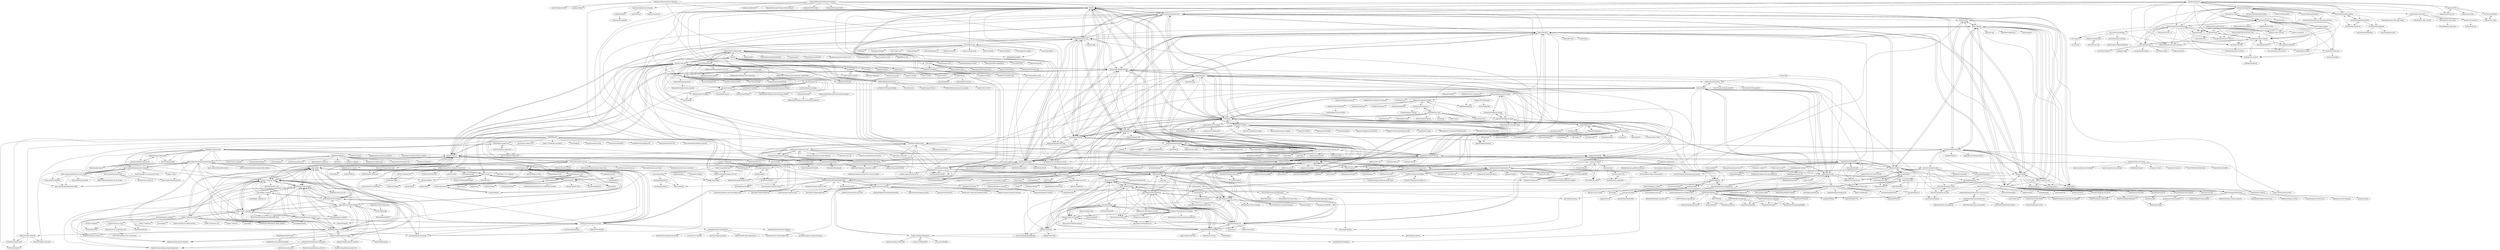 digraph G {
"ton-blockchain/ton" -> "newton-blockchain/ton"
"ton-blockchain/ton" -> "ton-blockchain/wallet-desktop"
"ton-blockchain/ton" -> "toncenter/tonweb"
"ton-blockchain/ton" -> "copperbits/TON"
"ton-blockchain/ton" -> "ton-blockchain/wallet-android"
"ton-blockchain/ton" -> "romanovichim/TonFunClessons_ru"
"ton-blockchain/ton" -> "tdlib/td"
"ton-blockchain/ton" -> "copperbits/awesome-ton"
"ton-blockchain/ton" -> "disintar/toncli"
"ton-blockchain/ton" -> "ton-blockchain/token-contract"
"ton-blockchain/ton" -> "evgeny-nadymov/telegram-react"
"ton-blockchain/ton" -> "ton-blockchain/TEPs"
"ton-blockchain/ton" -> "tdlib/telegram-bot-api"
"ton-blockchain/ton" -> "xssnick/tonutils-go"
"ton-blockchain/ton" -> "igroman787/mytonctrl"
"nickoala/telepot" -> "datamachine/twx.botapi"
"nickoala/telepot" -> "eternnoir/pyTelegramBotAPI"
"nickoala/telepot" -> "python-telegram-bot/python-telegram-bot"
"nickoala/telepot" -> "yukuku/telebot"
"nickoala/telepot" -> "LonamiWebs/Telethon"
"nickoala/telepot" -> "vysheng/tg"
"nickoala/telepot" -> "aiogram/aiogram"
"nickoala/telepot" -> "luckydonald/pytg"
"nickoala/telepot" -> "pyrogram/pyrogram"
"nickoala/telepot" -> "szastupov/aiotg"
"nickoala/telepot" -> "yagop/node-telegram-bot-api"
"nickoala/telepot" -> "yagop/telegram-bot"
"nickoala/telepot" -> "irazasyed/telegram-bot-sdk"
"nickoala/telepot" -> "channelcat/sanic" ["e"=1]
"nickoala/telepot" -> "rubenlagus/TelegramBots"
"szastupov/aiotg" -> "szastupov/musicbot"
"szastupov/aiotg" -> "luckydonald/pytg"
"szastupov/aiotg" -> "getsentry/raven-aiohttp"
"szastupov/aiotg" -> "klen/muffin" ["e"=1]
"yukuku/telebot" -> "yagop/telegram-bot"
"yukuku/telebot" -> "sooyhwang/Simple-Echo-Telegram-Bot"
"yukuku/telebot" -> "datamachine/twx.botapi"
"yukuku/telebot" -> "leandrotoledo/python-telegram-bot"
"yukuku/telebot" -> "nickoala/telepot"
"yukuku/telebot" -> "topkecleon/otouto"
"yukuku/telebot" -> "szastupov/musicbot"
"yukuku/telebot" -> "mikeadamz/telebot"
"yukuku/telebot" -> "DenisIzmaylov/awesome-telegram-bots"
"yukuku/telebot" -> "luckydonald/pytg"
"yukuku/telebot" -> "akalongman/php-telegram-bot"
"yukuku/telebot" -> "vysheng/tg"
"yukuku/telebot" -> "depoio/node-telegram-bot"
"yukuku/telebot" -> "tvdstaaij/telegram-history-dump"
"yukuku/telebot" -> "pabluk/serverless-telegram-bot"
"python273/vk_api" -> "dimka665/vk"
"python273/vk_api" -> "fscdev/vkwave"
"python273/vk_api" -> "voronind/vk"
"python273/vk_api" -> "prawn-cake/vk-requests"
"python273/vk_api" -> "timoniq/vkbottle"
"python273/vk_api" -> "aiogram/aiogram"
"python273/vk_api" -> "eternnoir/pyTelegramBotAPI"
"python273/vk_api" -> "Whiletruedoend/Vk-to-telegram-transfer-bot"
"python273/vk_api" -> "vkbottle/vkbottle"
"python273/vk_api" -> "MarshalX/yandex-music-api"
"python273/vk_api" -> "Fahreeve/aiovk"
"python273/vk_api" -> "vknet/vk"
"python273/vk_api" -> "negezor/vk-io" ["e"=1]
"python273/vk_api" -> "kmike/pymorphy2" ["e"=1]
"python273/vk_api" -> "python273/telegraph"
"LonamiWebs/Telethon" -> "pyrogram/pyrogram"
"LonamiWebs/Telethon" -> "python-telegram-bot/python-telegram-bot"
"LonamiWebs/Telethon" -> "eternnoir/pyTelegramBotAPI"
"LonamiWebs/Telethon" -> "aiogram/aiogram"
"LonamiWebs/Telethon" -> "tdlib/td"
"LonamiWebs/Telethon" -> "vysheng/tg"
"LonamiWebs/Telethon" -> "danog/MadelineProto"
"LonamiWebs/Telethon" -> "telegramdesktop/tdesktop"
"LonamiWebs/Telethon" -> "nickoala/telepot"
"LonamiWebs/Telethon" -> "telegraf/telegraf"
"LonamiWebs/Telethon" -> "go-telegram-bot-api/telegram-bot-api" ["e"=1]
"LonamiWebs/Telethon" -> "tdlib/telegram-bot-api"
"LonamiWebs/Telethon" -> "TelegramMessenger/MTProxy" ["e"=1]
"LonamiWebs/Telethon" -> "yagop/node-telegram-bot-api"
"LonamiWebs/Telethon" -> "aio-libs/aiohttp" ["e"=1]
"telegramdesktop/tdesktop" -> "DrKLO/Telegram" ["e"=1]
"telegramdesktop/tdesktop" -> "zhukov/webogram"
"telegramdesktop/tdesktop" -> "tdlib/td"
"telegramdesktop/tdesktop" -> "python-telegram-bot/python-telegram-bot"
"telegramdesktop/tdesktop" -> "qbittorrent/qBittorrent" ["e"=1]
"telegramdesktop/tdesktop" -> "vysheng/tg"
"telegramdesktop/tdesktop" -> "gorhill/uBlock" ["e"=1]
"telegramdesktop/tdesktop" -> "obsproject/obs-studio" ["e"=1]
"telegramdesktop/tdesktop" -> "pbatard/rufus" ["e"=1]
"telegramdesktop/tdesktop" -> "notepad-plus-plus/notepad-plus-plus" ["e"=1]
"telegramdesktop/tdesktop" -> "mpv-player/mpv" ["e"=1]
"telegramdesktop/tdesktop" -> "signalapp/Signal-Desktop" ["e"=1]
"telegramdesktop/tdesktop" -> "aria2/aria2" ["e"=1]
"telegramdesktop/tdesktop" -> "curl/curl" ["e"=1]
"telegramdesktop/tdesktop" -> "topjohnwu/Magisk" ["e"=1]
"Whiletruedoend/Vk-to-telegram-transfer-bot" -> "seniv/vk-tg-bot"
"Whiletruedoend/Vk-to-telegram-transfer-bot" -> "Kylmakalle/tgvkbot"
"Whiletruedoend/Vk-to-telegram-transfer-bot" -> "lgg/vk-to-telegram-bot"
"Whiletruedoend/Vk-to-telegram-transfer-bot" -> "qwertyadrian/TG_AutoPoster"
"Whiletruedoend/Vk-to-telegram-transfer-bot" -> "alcortazzo/vktgbot"
"Whiletruedoend/Vk-to-telegram-transfer-bot" -> "Nikovit/bot_vk_to_telegram"
"Whiletruedoend/Vk-to-telegram-transfer-bot" -> "python273/vk_api"
"Whiletruedoend/Vk-to-telegram-transfer-bot" -> "ekonda/sketal"
"Whiletruedoend/Vk-to-telegram-transfer-bot" -> "timoniq/vkbottle"
"Whiletruedoend/Vk-to-telegram-transfer-bot" -> "fscdev/vkwave"
"Whiletruedoend/Vk-to-telegram-transfer-bot" -> "MrZillaGold/VK2Discord"
"aiogram/aiogram" -> "eternnoir/pyTelegramBotAPI"
"aiogram/aiogram" -> "pyrogram/pyrogram"
"aiogram/aiogram" -> "LonamiWebs/Telethon"
"aiogram/aiogram" -> "Tishka17/aiogram_dialog"
"aiogram/aiogram" -> "python-telegram-bot/python-telegram-bot"
"aiogram/aiogram" -> "aiogram/bot"
"aiogram/aiogram" -> "Forden/aiogram-bot-template"
"aiogram/aiogram" -> "mahenzon/aiogram-lessons"
"aiogram/aiogram" -> "MasterGroosha/telegram-tutorial"
"aiogram/aiogram" -> "python273/vk_api"
"aiogram/aiogram" -> "tdlib/telegram-bot-api"
"aiogram/aiogram" -> "Latand/aiogram-bot-template"
"aiogram/aiogram" -> "tortoise/tortoise-orm" ["e"=1]
"aiogram/aiogram" -> "alexey-goloburdin/telegram-finance-bot"
"aiogram/aiogram" -> "aio-libs/aiohttp" ["e"=1]
"UnigramDev/Unigram" -> "tdlib/td"
"UnigramDev/Unigram" -> "kotatogram/kotatogram-desktop" ["e"=1]
"UnigramDev/Unigram" -> "NekoX-Dev/NekoX" ["e"=1]
"UnigramDev/Unigram" -> "danog/MadelineProto"
"UnigramDev/Unigram" -> "TDesktop-x64/tdesktop" ["e"=1]
"UnigramDev/Unigram" -> "evgeny-nadymov/telegram-react"
"UnigramDev/Unigram" -> "M2Team/NanaZip" ["e"=1]
"UnigramDev/Unigram" -> "TGX-Android/Telegram-X" ["e"=1]
"UnigramDev/Unigram" -> "telegramdesktop/tdesktop"
"UnigramDev/Unigram" -> "SpriteOvO/Telegram-Anti-Revoke" ["e"=1]
"UnigramDev/Unigram" -> "Telegram-FOSS-Team/Telegram-FOSS" ["e"=1]
"UnigramDev/Unigram" -> "zzzgydi/clash-verge" ["e"=1]
"UnigramDev/Unigram" -> "ModernFlyouts-Community/ModernFlyouts" ["e"=1]
"UnigramDev/Unigram" -> "MarcAnt01/Fluent-Screen-Recorder" ["e"=1]
"UnigramDev/Unigram" -> "File-New-Project/EarTrumpet" ["e"=1]
"python-telegram-bot/python-telegram-bot" -> "eternnoir/pyTelegramBotAPI"
"python-telegram-bot/python-telegram-bot" -> "LonamiWebs/Telethon"
"python-telegram-bot/python-telegram-bot" -> "aiogram/aiogram"
"python-telegram-bot/python-telegram-bot" -> "nickoala/telepot"
"python-telegram-bot/python-telegram-bot" -> "telegramdesktop/tdesktop"
"python-telegram-bot/python-telegram-bot" -> "pyrogram/pyrogram"
"python-telegram-bot/python-telegram-bot" -> "tiangolo/fastapi" ["e"=1]
"python-telegram-bot/python-telegram-bot" -> "yagop/node-telegram-bot-api"
"python-telegram-bot/python-telegram-bot" -> "telegraf/telegraf"
"python-telegram-bot/python-telegram-bot" -> "pallets/flask" ["e"=1]
"python-telegram-bot/python-telegram-bot" -> "tqdm/tqdm" ["e"=1]
"python-telegram-bot/python-telegram-bot" -> "timgrossmann/InstaPy" ["e"=1]
"python-telegram-bot/python-telegram-bot" -> "willmcgugan/rich" ["e"=1]
"python-telegram-bot/python-telegram-bot" -> "satwikkansal/wtfpython" ["e"=1]
"python-telegram-bot/python-telegram-bot" -> "vysheng/tg"
"telegraf/telegraf" -> "yagop/node-telegram-bot-api"
"telegraf/telegraf" -> "mullwar/telebot"
"telegraf/telegraf" -> "grammyjs/grammY"
"telegraf/telegraf" -> "python-telegram-bot/python-telegram-bot"
"telegraf/telegraf" -> "LonamiWebs/Telethon"
"telegraf/telegraf" -> "tdlib/td"
"telegraf/telegraf" -> "tdlib/telegram-bot-api"
"telegraf/telegraf" -> "EdJoPaTo/telegraf-inline-menu"
"telegraf/telegraf" -> "eternnoir/pyTelegramBotAPI"
"telegraf/telegraf" -> "gram-js/gramjs"
"telegraf/telegraf" -> "php-telegram-bot/core"
"telegraf/telegraf" -> "go-telegram-bot-api/telegram-bot-api" ["e"=1]
"telegraf/telegraf" -> "evgeny-nadymov/telegram-react"
"telegraf/telegraf" -> "OptimalBits/bull" ["e"=1]
"telegraf/telegraf" -> "fastify/fastify" ["e"=1]
"zhukov/webogram" -> "telegramdesktop/tdesktop"
"zhukov/webogram" -> "vysheng/tg"
"zhukov/webogram" -> "DrKLO/Telegram" ["e"=1]
"zhukov/webogram" -> "evgeny-nadymov/telegram-react"
"zhukov/webogram" -> "tdlib/td"
"zhukov/webogram" -> "yagop/node-telegram-bot-api"
"zhukov/webogram" -> "danog/MadelineProto"
"zhukov/webogram" -> "overtake/telegram" ["e"=1]
"zhukov/webogram" -> "peter-iakovlev/Telegram" ["e"=1]
"zhukov/webogram" -> "overtake/TelegramSwift" ["e"=1]
"zhukov/webogram" -> "LonamiWebs/Telethon"
"zhukov/webogram" -> "telegraf/telegraf"
"zhukov/webogram" -> "Ajaxy/telegram-tt"
"zhukov/webogram" -> "UnigramDev/Unigram"
"zhukov/webogram" -> "morethanwords/tweb"
"eternnoir/pyTelegramBotAPI" -> "python-telegram-bot/python-telegram-bot"
"eternnoir/pyTelegramBotAPI" -> "aiogram/aiogram"
"eternnoir/pyTelegramBotAPI" -> "LonamiWebs/Telethon"
"eternnoir/pyTelegramBotAPI" -> "nickoala/telepot"
"eternnoir/pyTelegramBotAPI" -> "pyrogram/pyrogram"
"eternnoir/pyTelegramBotAPI" -> "python273/vk_api"
"eternnoir/pyTelegramBotAPI" -> "yagop/node-telegram-bot-api"
"eternnoir/pyTelegramBotAPI" -> "telegraf/telegraf"
"eternnoir/pyTelegramBotAPI" -> "MasterGroosha/telegram-tutorial"
"eternnoir/pyTelegramBotAPI" -> "tdlib/telegram-bot-api"
"eternnoir/pyTelegramBotAPI" -> "vysheng/tg"
"eternnoir/pyTelegramBotAPI" -> "rubenlagus/TelegramBots"
"eternnoir/pyTelegramBotAPI" -> "go-telegram-bot-api/telegram-bot-api" ["e"=1]
"eternnoir/pyTelegramBotAPI" -> "telegramdesktop/tdesktop"
"eternnoir/pyTelegramBotAPI" -> "goq/telegram-list" ["e"=1]
"fabianonline/telegram_backup" -> "tvdstaaij/telegram-history-dump"
"fabianonline/telegram_backup" -> "badoualy/kotlogram"
"fabianonline/telegram_backup" -> "expectocode/telegram-export"
"fabianonline/telegram_backup" -> "psamim/telegram-cli-backup"
"MasterGroosha/aiogram-3-guide" -> "donBarbos/telegram-bot-template"
"MasterGroosha/aiogram-3-guide" -> "mahenzon/aiogram-lessons"
"MasterGroosha/aiogram-3-guide" -> "Arustinal/fluentogram"
"MasterGroosha/aiogram-3-guide" -> "netbriler/aiogram-peewee-template"
"MasterGroosha/aiogram-3-guide" -> "Tishka17/tgbot_template"
"MasterGroosha/aiogram-3-guide" -> "MasterGroosha/telegram-feedback-bot"
"MasterGroosha/aiogram-3-guide" -> "Tishka17/aiogram_dialog"
"MasterGroosha/aiogram-3-guide" -> "MasterGroosha/telegram-bombsweeper-bot"
"MasterGroosha/aiogram-3-guide" -> "comictomcat/awesome-aiogram"
"mahenzon/aiogram-lessons" -> "MasterGroosha/telegram-tutorial"
"mahenzon/aiogram-lessons" -> "Tishka17/aiogram_dialog"
"mahenzon/aiogram-lessons" -> "aiogram/bot"
"mahenzon/aiogram-lessons" -> "MasterGroosha/aiogram-3-guide"
"mahenzon/aiogram-lessons" -> "Forden/aiogram-bot-template"
"mahenzon/aiogram-lessons" -> "comictomcat/awesome-aiogram"
"mahenzon/aiogram-lessons" -> "alexey-goloburdin/telegram-finance-bot"
"mahenzon/aiogram-lessons" -> "MasterGroosha/telegram-tutorial-2"
"mahenzon/aiogram-lessons" -> "Latand/telegram-bot-lessons"
"mahenzon/aiogram-lessons" -> "Tishka17/tgbot_template"
"mahenzon/aiogram-lessons" -> "nkorgik/AiogramBotLessons"
"mahenzon/aiogram-lessons" -> "noXplode/aiogram_calendar"
"mahenzon/aiogram-lessons" -> "aiogram/aiogram"
"mahenzon/aiogram-lessons" -> "Latand/aiogram-bot-template"
"mahenzon/aiogram-lessons" -> "NikolaySimakov/Shop-bot"
"mullwar/telebot" -> "edisonchee/slimbot"
"mullwar/telebot" -> "telegraf/telegraf"
"mullwar/telebot" -> "botgram/botgram"
"mullwar/telebot" -> "yagop/node-telegram-bot-api"
"mullwar/telebot" -> "RealPeha/telegram-keyboard"
"mullwar/telebot" -> "mast/telegram-bot-api"
"mullwar/telebot" -> "hosein2398/node-telegram-bot-api-tutorial"
"mullwar/telebot" -> "gram-js/gramjs"
"mullwar/telebot" -> "Naltox/telegram-node-bot"
"mullwar/telebot" -> "grammyjs/grammY"
"mullwar/telebot" -> "EdJoPaTo/telegraf-inline-menu"
"mullwar/telebot" -> "airgram/airgram"
"mullwar/telebot" -> "guidone/node-red-contrib-chatbot" ["e"=1]
"mullwar/telebot" -> "EdJoPaTo/telegram-typescript-bot-template"
"mullwar/telebot" -> "thedevs-network/the-guard-bot"
"reo7sp/tgbot-cpp" -> "slowriot/libtelegram"
"reo7sp/tgbot-cpp" -> "tdlib/telegram-bot-api"
"reo7sp/tgbot-cpp" -> "smartnode/telebot"
"reo7sp/tgbot-cpp" -> "jtv/libpqxx" ["e"=1]
"reo7sp/tgbot-cpp" -> "Codenegaar/TarnaBot"
"reo7sp/tgbot-cpp" -> "fnc12/sqlite_orm" ["e"=1]
"reo7sp/tgbot-cpp" -> "egorpugin/tgbot"
"reo7sp/tgbot-cpp" -> "TelegramBots/Telegram.Bot"
"reo7sp/tgbot-cpp" -> "Stiffstream/restinio" ["e"=1]
"reo7sp/tgbot-cpp" -> "conan-io/cmake-conan" ["e"=1]
"reo7sp/tgbot-cpp" -> "teloxide/teloxide" ["e"=1]
"reo7sp/tgbot-cpp" -> "Nekrolm/ubbook" ["e"=1]
"reo7sp/tgbot-cpp" -> "JoshuaJakowlew/cppfaq" ["e"=1]
"reo7sp/tgbot-cpp" -> "StefanoBelli/xxtelebot"
"reo7sp/tgbot-cpp" -> "tdlib/td"
"tdlib/telegram-bot-api" -> "tdlib/td"
"tdlib/telegram-bot-api" -> "danog/MadelineProto"
"tdlib/telegram-bot-api" -> "aiogram/aiogram"
"tdlib/telegram-bot-api" -> "pyrogram/pyrogram"
"tdlib/telegram-bot-api" -> "reo7sp/tgbot-cpp"
"tdlib/telegram-bot-api" -> "LonamiWebs/Telethon"
"tdlib/telegram-bot-api" -> "telegraf/telegraf"
"tdlib/telegram-bot-api" -> "eternnoir/pyTelegramBotAPI"
"tdlib/telegram-bot-api" -> "go-telegram-bot-api/telegram-bot-api" ["e"=1]
"tdlib/telegram-bot-api" -> "php-telegram-bot/core"
"tdlib/telegram-bot-api" -> "ton-blockchain/ton"
"tdlib/telegram-bot-api" -> "tucnak/telebot" ["e"=1]
"tdlib/telegram-bot-api" -> "evgeny-nadymov/telegram-react"
"tdlib/telegram-bot-api" -> "TelegramMessenger/MTProxy" ["e"=1]
"tdlib/telegram-bot-api" -> "tdlight-team/tdlight-telegram-bot-api"
"Forden/aiogram-bot-template" -> "Latand/aiogram-bot-template"
"Forden/aiogram-bot-template" -> "Tishka17/tgbot_template"
"Forden/aiogram-bot-template" -> "aiogram/bot"
"Forden/aiogram-bot-template" -> "comictomcat/awesome-aiogram"
"Forden/aiogram-bot-template" -> "Tishka17/aiogram_dialog"
"Forden/aiogram-bot-template" -> "mahenzon/aiogram-lessons"
"Forden/aiogram-bot-template" -> "bomzheg/KarmaBot"
"Forden/aiogram-bot-template" -> "donBarbos/telegram-bot-template"
"Forden/aiogram-bot-template" -> "noXplode/aiogram_calendar"
"Forden/aiogram-bot-template" -> "Latand/tgbot_template"
"Forden/aiogram-bot-template" -> "MasterGroosha/telegram-tutorial-2"
"Forden/aiogram-bot-template" -> "F0rzend/aiogram_template"
"Forden/aiogram-bot-template" -> "Latand/telegram-bot-lessons"
"Forden/aiogram-bot-template" -> "dark0ghost/async_py_bot"
"Forden/aiogram-bot-template" -> "aiogram/aiogram"
"rubenlagus/TelegramBots" -> "pengrad/java-telegram-bot-api"
"rubenlagus/TelegramBots" -> "rubenlagus/TelegramBotsExample"
"rubenlagus/TelegramBots" -> "MonsterDeveloper/java-telegram-bot-tutorial"
"rubenlagus/TelegramBots" -> "enhorse/java-interview" ["e"=1]
"rubenlagus/TelegramBots" -> "Vedenin/useful-java-links" ["e"=1]
"rubenlagus/TelegramBots" -> "python-telegram-bot/python-telegram-bot"
"rubenlagus/TelegramBots" -> "rubenlagus/TelegramApi"
"rubenlagus/TelegramBots" -> "tdlib/td"
"rubenlagus/TelegramBots" -> "go-telegram-bot-api/telegram-bot-api" ["e"=1]
"rubenlagus/TelegramBots" -> "eternnoir/pyTelegramBotAPI"
"rubenlagus/TelegramBots" -> "kotlin-telegram-bot/kotlin-telegram-bot"
"rubenlagus/TelegramBots" -> "yagop/node-telegram-bot-api"
"rubenlagus/TelegramBots" -> "telegraf/telegraf"
"rubenlagus/TelegramBots" -> "xabgesagtx/telegram-spring-boot-starter"
"rubenlagus/TelegramBots" -> "TelegramBots/Telegram.Bot"
"mercuryoio/tonlib-go" -> "formony/ton_client"
"xssnick/tonutils-go" -> "xssnick/ton-deep-doc"
"xssnick/tonutils-go" -> "ton-blockchain/token-contract"
"xssnick/tonutils-go" -> "startfellows/tongo"
"xssnick/tonutils-go" -> "gobicycle/bicycle"
"xssnick/tonutils-go" -> "tonkeeper/tongo"
"xssnick/tonutils-go" -> "andreypfau/ton-kotlin"
"xssnick/tonutils-go" -> "ton-blockchain/tonlib-go"
"xssnick/tonutils-go" -> "romanovichim/TonFunClessons_ru"
"xssnick/tonutils-go" -> "toncenter/ton-http-api"
"tonkeeper/ton-connect" -> "tonkeeper/wallet-api"
"tonkeeper/ton-connect" -> "ton-blockchain/token-contract"
"TelegramBots/Telegram.Bot" -> "TelegramBots/Telegram.Bot.Examples"
"TelegramBots/Telegram.Bot" -> "wiz0u/WTelegramClient"
"TelegramBots/Telegram.Bot" -> "sochix/TLSharp"
"TelegramBots/Telegram.Bot" -> "vknet/vk"
"TelegramBots/Telegram.Bot" -> "sidristij/dotnetbook" ["e"=1]
"TelegramBots/Telegram.Bot" -> "egramtel/tdsharp"
"TelegramBots/Telegram.Bot" -> "discord-net/Discord.Net" ["e"=1]
"TelegramBots/Telegram.Bot" -> "JKorf/Binance.Net" ["e"=1]
"TelegramBots/Telegram.Bot" -> "serilog/serilog" ["e"=1]
"TelegramBots/Telegram.Bot" -> "FluentValidation/FluentValidation" ["e"=1]
"TelegramBots/Telegram.Bot" -> "dotnet/reactive" ["e"=1]
"TelegramBots/Telegram.Bot" -> "dotnet/BenchmarkDotNet" ["e"=1]
"TelegramBots/Telegram.Bot" -> "thangchung/awesome-dotnet-core" ["e"=1]
"TelegramBots/Telegram.Bot" -> "mbdavid/LiteDB" ["e"=1]
"TelegramBots/Telegram.Bot" -> "ramtinak/InstagramApiSharp" ["e"=1]
"TelegramBots/Telegram.Bot.Examples" -> "TelegramBots/Telegram.Bot"
"TelegramBots/Telegram.Bot.Examples" -> "TelegramBots/Telegram.Bot.Framework"
"TelegramBots/Telegram.Bot.Examples" -> "wiz0u/WTelegramClient"
"TelegramBots/Telegram.Bot.Examples" -> "TelegramBots/Telegram.Bot.Extensions.Polling"
"TelegramBots/Telegram.Bot.Examples" -> "sochix/TLSharp"
"TelegramBots/Telegram.Bot.Examples" -> "TelegramBots/book"
"TelegramBots/Telegram.Bot.Examples" -> "egramtel/tdsharp"
"TelegramBots/Telegram.Bot.Examples" -> "TelegramBots/Telegram.Bot.Extensions.LoginWidget"
"TelegramBots/Telegram.Bot.Examples" -> "Eptagone/Telegram.BotAPI"
"rubenlagus/TelegramBotsExample" -> "rubenlagus/TelegramBots"
"rubenlagus/TelegramBotsExample" -> "MonsterDeveloper/java-telegram-bot-tutorial"
"rubenlagus/TelegramBotsExample" -> "pengrad/java-telegram-bot-api"
"rubenlagus/TelegramBotsExample" -> "xabgesagtx/telegram-spring-boot-starter"
"rubenlagus/TelegramBotsExample" -> "rubenlagus/TelegramApi"
"rubenlagus/TelegramBotsExample" -> "Eng-Fouad/JTelegramBot"
"tdlib/td" -> "tdlib/telegram-bot-api"
"tdlib/td" -> "evgeny-nadymov/telegram-react"
"tdlib/td" -> "danog/MadelineProto"
"tdlib/td" -> "telegramdesktop/tdesktop"
"tdlib/td" -> "LonamiWebs/Telethon"
"tdlib/td" -> "UnigramDev/Unigram"
"tdlib/td" -> "TelegramMessenger/Telegram-iOS" ["e"=1]
"tdlib/td" -> "vysheng/tg"
"tdlib/td" -> "overtake/TelegramSwift" ["e"=1]
"tdlib/td" -> "TGX-Android/Telegram-X" ["e"=1]
"tdlib/td" -> "zhukov/webogram"
"tdlib/td" -> "DrKLO/Telegram" ["e"=1]
"tdlib/td" -> "pyrogram/pyrogram"
"tdlib/td" -> "airgram/airgram"
"tdlib/td" -> "TelegramMessenger/MTProxy" ["e"=1]
"Ajaxy/telegram-tt" -> "morethanwords/tweb"
"Ajaxy/telegram-tt" -> "evgeny-nadymov/telegram-react"
"Ajaxy/telegram-tt" -> "tdlib/td"
"Ajaxy/telegram-tt" -> "gram-js/gramjs"
"Ajaxy/telegram-tt" -> "zhukov/webogram"
"Ajaxy/telegram-tt" -> "TelegramMessenger/Telegram-iOS" ["e"=1]
"Ajaxy/telegram-tt" -> "ly4k/PwnKit" ["e"=1]
"Ajaxy/telegram-tt" -> "arthepsy/CVE-2021-4034" ["e"=1]
"Ajaxy/telegram-tt" -> "nccgroup/nmap-nse-vulnerability-scripts" ["e"=1]
"Ajaxy/telegram-tt" -> "danog/MadelineProto"
"Ajaxy/telegram-tt" -> "UnigramDev/Unigram"
"Ajaxy/telegram-tt" -> "roottusk/vapi" ["e"=1]
"Ajaxy/telegram-tt" -> "TGX-Android/Telegram-X" ["e"=1]
"Ajaxy/telegram-tt" -> "hlldz/RefleXXion" ["e"=1]
"Ajaxy/telegram-tt" -> "teamgram/teamgram-server"
"teamgram/teamgram-server" -> "aykutalparslan/Ferrite"
"teamgram/teamgram-server" -> "teamgram/teamgram-tdesktop"
"teamgram/teamgram-server" -> "xelaj/mtproto" ["e"=1]
"teamgram/teamgram-server" -> "teamgram/teamgram-android"
"teamgram/teamgram-server" -> "gotd/td" ["e"=1]
"teamgram/teamgram-server" -> "loyldg/mytelegram"
"teamgram/teamgram-server" -> "tejado/telegram-nearby-map" ["e"=1]
"teamgram/teamgram-server" -> "nikitasius/Telegraher" ["e"=1]
"yagop/node-telegram-bot-api" -> "telegraf/telegraf"
"yagop/node-telegram-bot-api" -> "Naltox/telegram-node-bot"
"yagop/node-telegram-bot-api" -> "mullwar/telebot"
"yagop/node-telegram-bot-api" -> "python-telegram-bot/python-telegram-bot"
"yagop/node-telegram-bot-api" -> "hosein2398/node-telegram-bot-api-tutorial"
"yagop/node-telegram-bot-api" -> "kelektiv/node-cron" ["e"=1]
"yagop/node-telegram-bot-api" -> "zhukov/webogram"
"yagop/node-telegram-bot-api" -> "eternnoir/pyTelegramBotAPI"
"yagop/node-telegram-bot-api" -> "go-telegram-bot-api/telegram-bot-api" ["e"=1]
"yagop/node-telegram-bot-api" -> "php-telegram-bot/core"
"yagop/node-telegram-bot-api" -> "LonamiWebs/Telethon"
"yagop/node-telegram-bot-api" -> "vysheng/tg"
"yagop/node-telegram-bot-api" -> "cheeriojs/cheerio" ["e"=1]
"yagop/node-telegram-bot-api" -> "winstonjs/winston" ["e"=1]
"yagop/node-telegram-bot-api" -> "irazasyed/telegram-bot-sdk"
"Surzhikov/Telegram-Site-Helper-2.0" -> "Surzhikov/TelegramSiteHelper"
"Surzhikov/TelegramSiteHelper" -> "Surzhikov/Telegram-Site-Helper-2.0"
"Surzhikov/TelegramSiteHelper" -> "akalongman/php-telegram-bot"
"Surzhikov/TelegramSiteHelper" -> "Surzhikov/Telegram-Webcam-Home-Guard"
"php-telegram-bot/core" -> "irazasyed/telegram-bot-sdk"
"php-telegram-bot/core" -> "php-telegram-bot/example-bot"
"php-telegram-bot/core" -> "TelegramBot/Api"
"php-telegram-bot/core" -> "danog/MadelineProto"
"php-telegram-bot/core" -> "unreal4u/telegram-api"
"php-telegram-bot/core" -> "Eleirbag89/TelegramBotPHP"
"php-telegram-bot/core" -> "php-telegram-bot/telegram-bot-manager"
"php-telegram-bot/core" -> "botman/botman" ["e"=1]
"php-telegram-bot/core" -> "formapro/telegram-bot-php"
"php-telegram-bot/core" -> "laravel-notification-channels/telegram" ["e"=1]
"php-telegram-bot/core" -> "postaddictme/instagram-php-scraper" ["e"=1]
"php-telegram-bot/core" -> "peter-gribanov/clean-code-php" ["e"=1]
"php-telegram-bot/core" -> "Imangazaliev/DiDOM" ["e"=1]
"php-telegram-bot/core" -> "tg-bot-api/bot-api-base"
"php-telegram-bot/core" -> "westacks/telebot"
"vysheng/tg" -> "zhukov/webogram"
"vysheng/tg" -> "tvdstaaij/telegram-history-dump"
"vysheng/tg" -> "yagop/telegram-bot"
"vysheng/tg" -> "telegramdesktop/tdesktop"
"vysheng/tg" -> "tdlib/td"
"vysheng/tg" -> "LonamiWebs/Telethon"
"vysheng/tg" -> "danog/MadelineProto"
"vysheng/tg" -> "luckydonald/pytg"
"vysheng/tg" -> "python-telegram-bot/python-telegram-bot"
"vysheng/tg" -> "DrKLO/Telegram" ["e"=1]
"vysheng/tg" -> "nickoala/telepot"
"vysheng/tg" -> "eternnoir/pyTelegramBotAPI"
"vysheng/tg" -> "yagop/node-telegram-bot-api"
"vysheng/tg" -> "UnigramDev/Unigram"
"vysheng/tg" -> "TelegramMessenger/MTProxy" ["e"=1]
"Kylmakalle/heroku-telegram-bot" -> "odditive/heroku-node-telegram-bot"
"Kylmakalle/heroku-telegram-bot" -> "viperadnan-git/rss-feed-telegram-bot" ["e"=1]
"Kylmakalle/heroku-telegram-bot" -> "liuhh02/python-telegram-bot-heroku"
"Kylmakalle/heroku-telegram-bot" -> "X-Gorn/X-URL-Uploader" ["e"=1]
"Kylmakalle/heroku-telegram-bot" -> "zeshuaro/telegram-pdf-bot" ["e"=1]
"pyrogram/pyrogram" -> "LonamiWebs/Telethon"
"pyrogram/pyrogram" -> "aiogram/aiogram"
"pyrogram/pyrogram" -> "eternnoir/pyTelegramBotAPI"
"pyrogram/pyrogram" -> "UsergeTeam/Userge" ["e"=1]
"pyrogram/pyrogram" -> "MarshalX/tgcalls" ["e"=1]
"pyrogram/pyrogram" -> "python-telegram-bot/python-telegram-bot"
"pyrogram/pyrogram" -> "pyrogram/tgcrypto"
"pyrogram/pyrogram" -> "SpEcHiDe/PublicLeech" ["e"=1]
"pyrogram/pyrogram" -> "tdlib/td"
"pyrogram/pyrogram" -> "SpEcHiDe/PyroGramBot" ["e"=1]
"pyrogram/pyrogram" -> "SpEcHiDe/AnyDLBot" ["e"=1]
"pyrogram/pyrogram" -> "tdlib/telegram-bot-api"
"pyrogram/pyrogram" -> "Mahesh0253/Media-Search-bot" ["e"=1]
"pyrogram/pyrogram" -> "danog/MadelineProto"
"pyrogram/pyrogram" -> "lzzy12/python-aria-mirror-bot" ["e"=1]
"rafalense/Plus-Messenger" -> "Pitasi/TagAlertBot"
"rafalense/Plus-Messenger" -> "stek29/tdesktop-plus"
"TelegramMessenger/bodymovin-extension" -> "bodymovin/bodymovin-extension"
"TelegramMessenger/bodymovin-extension" -> "bodqhrohro/giftolottie" ["e"=1]
"TelegramMessenger/bodymovin-extension" -> "tdlib/telegram-bot-api"
"TelegramMessenger/bodymovin-extension" -> "TelegramMessenger/TelegramStickersImport"
"TelegramMessenger/bodymovin-extension" -> "danog/MadelineProto"
"TelegramMessenger/bodymovin-extension" -> "tdlib/td"
"TelegramMessenger/bodymovin-extension" -> "TelegramMessenger/Telegram-iOS" ["e"=1]
"TelegramMessenger/bodymovin-extension" -> "guideguide/ZXPInstaller"
"TelegramMessenger/bodymovin-extension" -> "evgeny-nadymov/telegram-react"
"TelegramMessenger/bodymovin-extension" -> "TelegramMessenger/rlottie" ["e"=1]
"TelegramMessenger/bodymovin-extension" -> "morethanwords/tweb"
"TelegramMessenger/bodymovin-extension" -> "ton-blockchain/wallet-desktop"
"TelegramMessenger/telemint" -> "ton-blockchain/TEPs"
"TelegramMessenger/telemint" -> "tonkeeper/wallet"
"TelegramMessenger/telemint" -> "scaleton-co/scaleton"
"TelegramMessenger/telemint" -> "disintar/toncli"
"TelegramMessenger/telemint" -> "toncenter/ton-http-api"
"danog/MadelineProto" -> "php-telegram-bot/core"
"danog/MadelineProto" -> "irazasyed/telegram-bot-sdk"
"danog/MadelineProto" -> "xtrime-ru/TelegramApiServer"
"danog/MadelineProto" -> "tdlib/td"
"danog/MadelineProto" -> "unreal4u/telegram-api"
"danog/MadelineProto" -> "TelegramBot/Api"
"danog/MadelineProto" -> "vysheng/tg"
"danog/MadelineProto" -> "tdlib/telegram-bot-api"
"danog/MadelineProto" -> "UnigramDev/Unigram"
"danog/MadelineProto" -> "LonamiWebs/Telethon"
"danog/MadelineProto" -> "postaddictme/instagram-php-scraper" ["e"=1]
"danog/MadelineProto" -> "evgeny-nadymov/telegram-react"
"danog/MadelineProto" -> "mgp25/Instagram-API" ["e"=1]
"danog/MadelineProto" -> "zerobias/telegram-mtproto"
"danog/MadelineProto" -> "pyrogram/pyrogram"
"TelegramBot/Api" -> "php-telegram-bot/core"
"TelegramBot/Api" -> "unreal4u/telegram-api"
"TelegramBot/Api" -> "irazasyed/telegram-bot-sdk"
"TelegramBot/Api" -> "akalongman/php-telegram-bot"
"TelegramBot/Api" -> "Eleirbag89/TelegramBotPHP"
"TelegramBot/Api" -> "formapro/telegram-bot-php"
"TelegramBot/Api" -> "danog/MadelineProto"
"TelegramBot/Api" -> "wapmorgan/Morphos" ["e"=1]
"TelegramBot/Api" -> "peter-gribanov/clean-code-php" ["e"=1]
"TelegramBot/Api" -> "skrtdev/NovaGram"
"TelegramBot/Api" -> "php-telegram-bot/example-bot"
"TelegramBot/Api" -> "tg-bot-api/bot-api-base"
"TelegramBot/Api" -> "davtur19/TuriBot"
"TelegramBot/Api" -> "php-telegram-bot/telegram-bot-manager"
"TelegramBot/Api" -> "cycle/orm" ["e"=1]
"pengrad/java-telegram-bot-api" -> "rubenlagus/TelegramBots"
"pengrad/java-telegram-bot-api" -> "rubenlagus/TelegramBotsExample"
"pengrad/java-telegram-bot-api" -> "MonsterDeveloper/java-telegram-bot-tutorial"
"pengrad/java-telegram-bot-api" -> "rubenlagus/TelegramApi"
"pengrad/java-telegram-bot-api" -> "Eng-Fouad/JTelegramBot"
"pengrad/java-telegram-bot-api" -> "badoualy/kotlogram"
"pengrad/java-telegram-bot-api" -> "enhorse/java-interview" ["e"=1]
"pengrad/java-telegram-bot-api" -> "kotlin-telegram-bot/kotlin-telegram-bot"
"pengrad/java-telegram-bot-api" -> "kshashov/spring-boot-starter-telegram"
"pengrad/java-telegram-bot-api" -> "VKCOM/vk-java-sdk" ["e"=1]
"pengrad/java-telegram-bot-api" -> "xabgesagtx/telegram-spring-boot-starter"
"pengrad/java-telegram-bot-api" -> "binance-exchange/binance-java-api" ["e"=1]
"pengrad/java-telegram-bot-api" -> "tdlight-team/tdlight-java"
"pengrad/java-telegram-bot-api" -> "tdlib/td"
"pengrad/java-telegram-bot-api" -> "ex3ndr/telegram-api"
"Latand/aiogram-bot-template" -> "Forden/aiogram-bot-template"
"Latand/aiogram-bot-template" -> "Latand/tgbot_template"
"Latand/aiogram-bot-template" -> "Latand/telegram-bot-lessons"
"Latand/aiogram-bot-template" -> "Tishka17/tgbot_template"
"Latand/aiogram-bot-template" -> "aiogram/bot"
"Latand/aiogram-bot-template" -> "comictomcat/awesome-aiogram"
"Latand/aiogram-bot-template" -> "Tishka17/aiogram_dialog"
"Latand/aiogram-bot-template" -> "mahenzon/aiogram-lessons"
"Latand/aiogram-bot-template" -> "F0rzend/aiogram_template"
"Latand/aiogram-bot-template" -> "aiogram/aiogram"
"MasterGroosha/telegram-tutorial-2" -> "Tishka17/tgbot_template"
"MasterGroosha/telegram-tutorial-2" -> "MasterGroosha/telegram-tutorial"
"MasterGroosha/telegram-tutorial-2" -> "mahenzon/aiogram-lessons"
"MasterGroosha/telegram-tutorial-2" -> "Tishka17/aiogram_dialog"
"MasterGroosha/telegram-tutorial-2" -> "Forden/aiogram-bot-template"
"MasterGroosha/telegram-tutorial-2" -> "aiogram/bot"
"MasterGroosha/telegram-tutorial-2" -> "bomzheg/KarmaBot"
"aiogram/bot" -> "Forden/aiogram-bot-template"
"aiogram/bot" -> "Tishka17/aiogram_dialog"
"aiogram/bot" -> "comictomcat/awesome-aiogram"
"aiogram/bot" -> "bomzheg/KarmaBot"
"aiogram/bot" -> "Tishka17/tgbot_template"
"aiogram/bot" -> "WhiteMemory99/aiogram_album_handler"
"aiogram/bot" -> "mahenzon/aiogram-lessons"
"aiogram/bot" -> "Latand/aiogram-bot-template"
"aiogram/bot" -> "fscdev/vkwave"
"aiogram/bot" -> "JosXa/tgintegration"
"aiogram/bot" -> "Tishka17/dataclass_factory"
"aiogram/bot" -> "aiogram/tg-codegen"
"aiogram/bot" -> "aiogram/aiogram"
"aiogram/bot" -> "dark0ghost/async_py_bot"
"MarshalX/yandex-music-api" -> "nvbn/python-yamusic"
"MarshalX/yandex-music-api" -> "itsmepetrov/yandex-music-api"
"MarshalX/yandex-music-api" -> "MarshalX/yandex-music-token"
"MarshalX/yandex-music-api" -> "yandex/audio-js"
"MarshalX/yandex-music-api" -> "Winster332/Yandex.Music.Api"
"MarshalX/yandex-music-api" -> "K1llMan/Yandex.Music.Api"
"MarshalX/yandex-music-api" -> "MarshalX/tgcalls" ["e"=1]
"MarshalX/yandex-music-api" -> "dedpnd/yaradio-yamusic"
"MarshalX/yandex-music-api" -> "python273/vk_api"
"MarshalX/yandex-music-api" -> "acherkashin/yandex-music-extension"
"MarshalX/yandex-music-api" -> "lemonpaul/yandex2spotify"
"MarshalX/yandex-music-api" -> "dobroweb/rhythmbox-plugin-yandex-music"
"MarshalX/yandex-music-api" -> "LuckyWins/yandex-music-api"
"MarshalX/yandex-music-api" -> "Tishka17/aiogram_dialog"
"MarshalX/yandex-music-api" -> "timoniq/vkbottle"
"dedpnd/yaradio-yamusic" -> "levovix0/DMusic"
"dedpnd/yaradio-yamusic" -> "artemeff/yam"
"alexey-goloburdin/django-clean-template" -> "alexey-goloburdin/debian-set-up-for-django"
"alexey-goloburdin/django-clean-template" -> "alexey-goloburdin/telegram-finance-bot"
"alexey-goloburdin/django-clean-template" -> "alexey-goloburdin/typed-python-book"
"alexey-goloburdin/django-clean-template" -> "ilyachch/django-rest-framework-rusdoc" ["e"=1]
"alexey-goloburdin/django-clean-template" -> "alexey-goloburdin/debian-set-up-for-php"
"alexey-goloburdin/django-clean-template" -> "django-ru/faq" ["e"=1]
"alexey-goloburdin/django-clean-template" -> "alexey-goloburdin/nvim-config"
"alexey-goloburdin/django-clean-template" -> "Tishka17/aiogram_dialog"
"darksidecat/cost_confirmation_bot" -> "GLEF1X/blacksheep-clean-architecture"
"evgeny-nadymov/telegram-react" -> "morethanwords/tweb"
"evgeny-nadymov/telegram-react" -> "Ajaxy/telegram-tt"
"evgeny-nadymov/telegram-react" -> "tdlib/td"
"evgeny-nadymov/telegram-react" -> "zhukov/webogram"
"evgeny-nadymov/telegram-react" -> "UnigramDev/Unigram"
"evgeny-nadymov/telegram-react" -> "airgram/airgram"
"evgeny-nadymov/telegram-react" -> "danog/MadelineProto"
"evgeny-nadymov/telegram-react" -> "overtake/TelegramSwift" ["e"=1]
"evgeny-nadymov/telegram-react" -> "evgeny-nadymov/telegram-wp"
"evgeny-nadymov/telegram-react" -> "TelegramMessenger/Telegram-iOS" ["e"=1]
"evgeny-nadymov/telegram-react" -> "alik0211/mtproto-core"
"evgeny-nadymov/telegram-react" -> "gram-js/gramjs"
"evgeny-nadymov/telegram-react" -> "telegraf/telegraf"
"evgeny-nadymov/telegram-react" -> "Bannerets/tdl"
"evgeny-nadymov/telegram-react" -> "ton-blockchain/ton"
"MasterGroosha/telegram-tutorial" -> "MasterGroosha/telegram-tutorial-2"
"MasterGroosha/telegram-tutorial" -> "mahenzon/aiogram-lessons"
"MasterGroosha/telegram-tutorial" -> "Telegram-Bot-FAQ/FAQ" ["e"=1]
"MasterGroosha/telegram-tutorial" -> "aiogram/aiogram"
"MasterGroosha/telegram-tutorial" -> "ru-python-beginners/faq" ["e"=1]
"MasterGroosha/telegram-tutorial" -> "Forden/aiogram-bot-template"
"MasterGroosha/telegram-tutorial" -> "aiogram/bot"
"MasterGroosha/telegram-tutorial" -> "Latand/telegram-bot-lessons"
"MasterGroosha/telegram-tutorial" -> "Kylmakalle/heroku-telegram-bot"
"MasterGroosha/telegram-tutorial" -> "Tishka17/aiogram_dialog"
"MasterGroosha/telegram-tutorial" -> "alexey-goloburdin/telegram-finance-bot"
"MasterGroosha/telegram-tutorial" -> "eternnoir/pyTelegramBotAPI"
"MasterGroosha/telegram-tutorial" -> "unmonoqueteclea/calendar-telegram"
"MasterGroosha/telegram-tutorial" -> "MasterGroosha/aiogram-3-guide"
"MasterGroosha/telegram-tutorial" -> "Latand/aiogram-bot-template"
"irazasyed/telegram-bot-sdk" -> "php-telegram-bot/core"
"irazasyed/telegram-bot-sdk" -> "TelegramBot/Api"
"irazasyed/telegram-bot-sdk" -> "laravel-notification-channels/telegram" ["e"=1]
"irazasyed/telegram-bot-sdk" -> "unreal4u/telegram-api"
"irazasyed/telegram-bot-sdk" -> "danog/MadelineProto"
"irazasyed/telegram-bot-sdk" -> "akalongman/php-telegram-bot"
"irazasyed/telegram-bot-sdk" -> "botman/botman" ["e"=1]
"irazasyed/telegram-bot-sdk" -> "Eleirbag89/TelegramBotPHP"
"irazasyed/telegram-bot-sdk" -> "beyondcode/laravel-websockets" ["e"=1]
"irazasyed/telegram-bot-sdk" -> "adelf/acwa_book_ru" ["e"=1]
"irazasyed/telegram-bot-sdk" -> "spatie/laravel-backup" ["e"=1]
"irazasyed/telegram-bot-sdk" -> "lazychaser/laravel-nestedset" ["e"=1]
"irazasyed/telegram-bot-sdk" -> "jenssegers/agent" ["e"=1]
"irazasyed/telegram-bot-sdk" -> "barryvdh/laravel-ide-helper" ["e"=1]
"irazasyed/telegram-bot-sdk" -> "php-telegram-bot/example-bot"
"fscdev/vkwave" -> "timoniq/vkbottle"
"fscdev/vkwave" -> "vkbottle/vkbottle"
"fscdev/vkwave" -> "kesha1225/VkWaveBotExample"
"fscdev/vkwave" -> "python273/vk_api"
"fscdev/vkwave" -> "timoniq/vbml"
"fscdev/vkwave" -> "aiogram/bot"
"fscdev/vkwave" -> "prostomarkeloff/vk.py"
"fscdev/vkwave" -> "ekonda/kutana"
"fscdev/vkwave" -> "Tishka17/aiogram_dialog"
"vkbottle/vkbottle" -> "fscdev/vkwave"
"vkbottle/vkbottle" -> "deknowny/vkquick"
"vkbottle/vkbottle" -> "vkbottle/types"
"xtrime-ru/TelegramApiServer" -> "xtrime-ru/TelegramRSS"
"xtrime-ru/TelegramApiServer" -> "danog/MadelineProto"
"xtrime-ru/TelegramApiServer" -> "yaroslavche/phptdlib"
"xtrime-ru/TelegramApiServer" -> "pwrtelegram/pwrtelegram"
"xtrime-ru/TelegramApiServer" -> "cyberboysumanjay/Carbon-API" ["e"=1]
"fabianonline/telegram.sh" -> "topkecleon/telegram-bot-bash"
"fabianonline/telegram.sh" -> "rahiel/telegram-send"
"fabianonline/telegram.sh" -> "vicalloy/telegram-shell-bot" ["e"=1]
"Nanoseb/ncTelegram" -> "vtr0n/TelegramTUI"
"Nanoseb/ncTelegram" -> "d99kris/nchat"
"Nanoseb/ncTelegram" -> "AndreiRegiani/termgram"
"d99kris/nchat" -> "AndreiRegiani/termgram"
"topkecleon/telegram-bot-bash" -> "botgram/shell-bot" ["e"=1]
"topkecleon/telegram-bot-bash" -> "fabianonline/telegram.sh"
"topkecleon/telegram-bot-bash" -> "msoap/shell2telegram" ["e"=1]
"topkecleon/telegram-bot-bash" -> "JuanPotato/mtproto"
"topkecleon/telegram-bot-bash" -> "geekbeard/ServerStatsBot"
"topkecleon/telegram-bot-bash" -> "theMiddleBlue/BaTbot"
"topkecleon/telegram-bot-bash" -> "stek29/tdesktop-plus"
"unreal4u/telegram-api" -> "formapro/telegram-bot-php"
"unreal4u/telegram-api" -> "TelegramBot/Api"
"unreal4u/telegram-api" -> "php-telegram-bot/core"
"unreal4u/telegram-api" -> "irazasyed/telegram-bot-sdk"
"unreal4u/telegram-api" -> "tg-bot-api/bot-api-base"
"unreal4u/telegram-api" -> "danog/MadelineProto"
"unreal4u/telegram-api" -> "php-telegram-bot/example-bot"
"unreal4u/telegram-api" -> "Eleirbag89/TelegramBotPHP"
"unreal4u/telegram-api" -> "skrtdev/NovaGram"
"unreal4u/telegram-api" -> "php-telegram-bot/telegram-bot-manager"
"unreal4u/telegram-api" -> "davtur19/TuriBot"
"unreal4u/telegram-api" -> "wapmorgan/Morphos" ["e"=1]
"unreal4u/telegram-api" -> "fe3dback/str" ["e"=1]
"unreal4u/telegram-api" -> "akalongman/php-telegram-bot"
"unreal4u/telegram-api" -> "SocialConnect/auth" ["e"=1]
"Tishka17/tgbot_template" -> "Forden/aiogram-bot-template"
"Tishka17/tgbot_template" -> "Tishka17/aiogram_dialog"
"Tishka17/tgbot_template" -> "bomzheg/aiogram_template"
"Tishka17/tgbot_template" -> "comictomcat/awesome-aiogram"
"Tishka17/tgbot_template" -> "bomzheg/KarmaBot"
"Tishka17/tgbot_template" -> "F0rzend/aiogram_template"
"Tishka17/tgbot_template" -> "MasterGroosha/telegram-bombsweeper-bot"
"Tishka17/tgbot_template" -> "aiogram/bot"
"Tishka17/tgbot_template" -> "Latand/tgbot_template"
"Tishka17/tgbot_template" -> "WhiteMemory99/aiogram_album_handler"
"Tishka17/tgbot_template" -> "MasterGroosha/telegram-tutorial-2"
"Tishka17/tgbot_template" -> "MasterGroosha/telegram-feedback-bot"
"Tishka17/tgbot_template" -> "Tishka17/dataclass_factory"
"Tishka17/tgbot_template" -> "MasterGroosha/aiogram-and-sqlalchemy-demo"
"ekonda/kutana" -> "ekonda/sketal"
"newton-blockchain/telegram" -> "newton-blockchain/newton-blockchain.github.io"
"newton-blockchain/telegram" -> "newton-blockchain/ton"
"dmbaranov/evemovies-bot" -> "thedevs-network/the-guard-bot"
"dmbaranov/evemovies-bot" -> "telegraf/telegraf-i18n"
"requilence/integram" -> "integram-org/gitlab"
"requilence/integram" -> "danigm/gitlab-telegram-bot"
"requilence/integram" -> "metalmatze/alertmanager-bot" ["e"=1]
"requilence/integram" -> "deckhouse/deckhouse" ["e"=1]
"requilence/integram" -> "DenisIzmaylov/awesome-telegram-bots"
"requilence/integram" -> "ebertti/awesome-telegram"
"requilence/integram" -> "thedevs-network/the-guard-bot"
"requilence/integram" -> "butorov/sentry-telegram"
"requilence/integram" -> "devopsprodigy/kubegraf" ["e"=1]
"requilence/integram" -> "go-telegram-bot-api/telegram-bot-api" ["e"=1]
"requilence/integram" -> "schors/tgdante2" ["e"=1]
"requilence/integram" -> "inCaller/prometheus_bot" ["e"=1]
"requilence/integram" -> "ableev/Zabbix-in-Telegram" ["e"=1]
"requilence/integram" -> "flant/werf" ["e"=1]
"bostrot/telegram-support-bot" -> "ohld/telegram-support-bot"
"bostrot/telegram-support-bot" -> "fabston/Telegram-Support-Bot"
"thedevs-network/the-guard-bot" -> "dmbaranov/evemovies-bot"
"thedevs-network/the-guard-bot" -> "wrxck/mattata"
"thedevs-network/the-guard-bot" -> "DenisIzmaylov/awesome-telegram-bots"
"prawn-cake/vk-requests" -> "dimka665/vk"
"alexey-goloburdin/telegram-finance-bot" -> "mahenzon/aiogram-lessons"
"alexey-goloburdin/telegram-finance-bot" -> "alexey-goloburdin/django-clean-template"
"alexey-goloburdin/telegram-finance-bot" -> "alexey-goloburdin/debian-set-up-for-django"
"alexey-goloburdin/telegram-finance-bot" -> "alexey-goloburdin/tinkoff-analytics"
"alexey-goloburdin/telegram-finance-bot" -> "aiogram/aiogram"
"alexey-goloburdin/telegram-finance-bot" -> "alexey-goloburdin/botanim-bot"
"alexey-goloburdin/telegram-finance-bot" -> "MasterGroosha/telegram-tutorial-2"
"alexey-goloburdin/telegram-finance-bot" -> "alexey-goloburdin/youtube-google-sheets-python"
"alexey-goloburdin/telegram-finance-bot" -> "Latand/telegram-bot-lessons"
"alexey-goloburdin/telegram-finance-bot" -> "Forden/aiogram-bot-template"
"alexey-goloburdin/telegram-finance-bot" -> "Tishka17/tgbot_template"
"alexey-goloburdin/telegram-finance-bot" -> "aiogram/bot"
"alexey-goloburdin/telegram-finance-bot" -> "MasterGroosha/telegram-tutorial"
"alexey-goloburdin/telegram-finance-bot" -> "alexey-goloburdin/thanks"
"alexey-goloburdin/telegram-finance-bot" -> "alexey-goloburdin/typed-python-book"
"yagop/telegram-bot" -> "SEEDTEAM/TeleSeed"
"yagop/telegram-bot" -> "yukuku/telebot"
"yagop/telegram-bot" -> "topkecleon/otouto"
"yagop/telegram-bot" -> "vysheng/tg"
"yagop/telegram-bot" -> "RememberTheAir/GroupButler"
"yagop/telegram-bot" -> "akalongman/php-telegram-bot"
"yagop/telegram-bot" -> "leandrotoledo/python-telegram-bot"
"yagop/telegram-bot" -> "Josepdal/DBTeam"
"yagop/telegram-bot" -> "uziins/uzzbot"
"yagop/telegram-bot" -> "cosmonawt/lua-telegram-bot"
"yagop/telegram-bot" -> "kenniki/telegram-kybot"
"yagop/telegram-bot" -> "luckydonald/pytg"
"yagop/telegram-bot" -> "rizaumami/tdcli.lua"
"yagop/telegram-bot" -> "depoio/node-telegram-bot"
"yagop/telegram-bot" -> "datamachine/twx.botapi"
"copperbits/TON" -> "copperbits/awesome-ton"
"copperbits/TON" -> "formony/ton_client"
"copperbits/TON" -> "mercuryoio/tonlib-go"
"copperbits/TON" -> "poma/ton-lite-client"
"timoniq/vkbottle" -> "fscdev/vkwave"
"timoniq/vkbottle" -> "timoniq/vbml"
"timoniq/vkbottle" -> "tesseradecade/vbml"
"timoniq/vkbottle" -> "nomilkinmyhome/vkbottle_bot_architecture_example"
"timoniq/vkbottle" -> "prostomarkeloff/vk.py"
"timoniq/vkbottle" -> "timoniq/vkbottle-types"
"timoniq/vkbottle" -> "crinny/vkcoin"
"timoniq/vkbottle" -> "jieggii/mc.py"
"timoniq/vkbottle" -> "shueteam/shuex" ["e"=1]
"sochix/TLSharp" -> "MrRoundRobin/telegram.bot"
"sochix/TLSharp" -> "TelegramBots/Telegram.Bot"
"sochix/TLSharp" -> "wiz0u/WTelegramClient"
"sochix/TLSharp" -> "egramtel/tdsharp"
"sochix/TLSharp" -> "OpenTl/OpenTl.ClientApi"
"sochix/TLSharp" -> "TelegramBots/Telegram.Bot.Examples"
"sochix/TLSharp" -> "ramtinak/InstagramApiSharp" ["e"=1]
"sochix/TLSharp" -> "TelegramBots/telegram.bot"
"sochix/TLSharp" -> "steavy29/Telegram.Net"
"sochix/TLSharp" -> "egramtel/egram.tel"
"sochix/TLSharp" -> "vik-borisov/TelegramClient"
"sochix/TLSharp" -> "vknet/vk"
"sochix/TLSharp" -> "tdlib/td"
"sochix/TLSharp" -> "Sina-Soltani/Parbad" ["e"=1]
"sochix/TLSharp" -> "a-legotin/InstaSharper" ["e"=1]
"vtr0n/TelegramTUI" -> "paul-nameless/tg"
"vtr0n/TelegramTUI" -> "d99kris/nchat"
"vtr0n/TelegramTUI" -> "Nanoseb/ncTelegram"
"vtr0n/TelegramTUI" -> "vtr0n/npyscreen"
"vtr0n/TelegramTUI" -> "AndreiRegiani/termgram"
"vtr0n/TelegramTUI" -> "npcole/npyscreen" ["e"=1]
"vtr0n/TelegramTUI" -> "expectocode/telegram-export"
"vtr0n/TelegramTUI" -> "kenorb-contrib/tg"
"ebertti/awesome-telegram" -> "DenisIzmaylov/awesome-telegram-bots"
"ebertti/awesome-telegram" -> "danyspin97/TelegramBotsList"
"ebertti/awesome-telegram" -> "viperadnan-git/force-subscribe-telegram-bot" ["e"=1]
"ebertti/awesome-telegram" -> "lorien/awesome-telegram-lists"
"ebertti/awesome-telegram" -> "DanySpin97/TelegramBotsList"
"ebertti/awesome-telegram" -> "stkw0/awesome-telegram-groups"
"ebertti/awesome-telegram" -> "SpamVerse/Piratezparty" ["e"=1]
"ebertti/awesome-telegram" -> "telegram-mtproto/awesome-telegram"
"ebertti/awesome-telegram" -> "ItIsMeCall911/Awesome-Telegram-OSINT" ["e"=1]
"ebertti/awesome-telegram" -> "goq/telegram-list" ["e"=1]
"ebertti/awesome-telegram" -> "viperadnan-git/rss-feed-telegram-bot" ["e"=1]
"ebertti/awesome-telegram" -> "itech001/awesome-linux-resources" ["e"=1]
"ebertti/awesome-telegram" -> "HussainAther/awesome-philosophy"
"ebertti/awesome-telegram" -> "erfan4lx/TelegramChannelMemberAdder" ["e"=1]
"ebertti/awesome-telegram" -> "thedevs-network/the-guard-bot"
"ton-blockchain/TIPs" -> "ton-blockchain/token-contract"
"alexey-goloburdin/nvim-config" -> "alexey-goloburdin/typed-python-book"
"alexey-goloburdin/nvim-config" -> "kuator/nvim-lua-guide-ru"
"alexey-goloburdin/nvim-config" -> "alexey-goloburdin/botanim-bot"
"csharp-leaf/Leaf.xNet" -> "X-rus/xNet"
"csharp-leaf/Leaf.xNet" -> "AnErrupTion/Better-xNet"
"LyoSU/quote-bot" -> "LyoSU/quote-api"
"rahiel/telegram-send" -> "Nekmo/telegram-upload" ["e"=1]
"rahiel/telegram-send" -> "fabianonline/telegram.sh"
"rahiel/telegram-send" -> "vtr0n/TelegramTUI"
"rahiel/telegram-send" -> "ebertti/awesome-telegram"
"rahiel/telegram-send" -> "vysheng/tg"
"rahiel/telegram-send" -> "topkecleon/telegram-bot-bash"
"rahiel/telegram-send" -> "dschep/ntfy" ["e"=1]
"rahiel/telegram-send" -> "kenorb-contrib/tg"
"rahiel/telegram-send" -> "botgram/shell-bot" ["e"=1]
"rahiel/telegram-send" -> "abbat/ydcmd"
"rahiel/telegram-send" -> "expectocode/telegram-export"
"rahiel/telegram-send" -> "jlelse/teleposter"
"rahiel/telegram-send" -> "LonamiWebs/Telethon"
"rahiel/telegram-send" -> "paul-nameless/tg"
"rahiel/telegram-send" -> "iw4p/telegram-cloud" ["e"=1]
"disintar/toncli" -> "ton-blockchain/token-contract"
"disintar/toncli" -> "tonstack/ton-docs"
"disintar/toncli" -> "dkeysil/awesome-ton-smart-contracts"
"disintar/toncli" -> "ton-defi-org/tonstarter-contracts"
"disintar/toncli" -> "romanovichim/TonFunClessons_ru"
"newton-blockchain/ton" -> "newton-blockchain/telegram"
"newton-blockchain/ton" -> "toncenter/tonweb"
"newton-blockchain/ton" -> "ton-blockchain/ton"
"newton-blockchain/ton" -> "disintar/toncli"
"newton-blockchain/ton" -> "tontechio/pow-miner-gpu"
"newton-blockchain/ton" -> "igroman787/mytonctrl"
"newton-blockchain/ton" -> "andreypfau/ton-kotlin"
"newton-blockchain/ton" -> "newton-blockchain/wallet-desktop"
"newton-blockchain/ton" -> "newton-blockchain/docs"
"newton-blockchain/ton" -> "romanovichim/TonFunClessons_ru"
"newton-blockchain/ton" -> "xssnick/tonutils-go"
"newton-blockchain/ton" -> "ton-blockchain/wallet-desktop"
"newton-blockchain/ton" -> "newton-blockchain/newton-blockchain.github.io"
"newton-blockchain/ton" -> "dkeysil/awesome-ton-smart-contracts"
"newton-blockchain/ton" -> "toncenter/ton-wallet"
"tact-lang/tact" -> "ton-core/tact"
"xtrime-ru/TelegramRSS" -> "xtrime-ru/TelegramApiServer"
"formony/ton_client" -> "mercuryoio/tonlib-go"
"wrxck/telegram-bot-lua" -> "wrxck/mattata"
"topkecleon/otouto" -> "RememberTheAir/GroupButler"
"topkecleon/otouto" -> "Josepdal/DBTeam"
"topkecleon/otouto" -> "luksireiku/polaris"
"topkecleon/otouto" -> "matthewhesketh/mattata"
"wrxck/mattata" -> "wrxck/telegram-bot-lua"
"paul-nameless/tg" -> "vtr0n/TelegramTUI"
"paul-nameless/tg" -> "d99kris/nchat"
"paul-nameless/tg" -> "TruncatedDinosour/arigram"
"paul-nameless/tg" -> "RasmusLindroth/tut" ["e"=1]
"paul-nameless/tg" -> "kenorb-contrib/tg"
"paul-nameless/tg" -> "zevlg/telega.el" ["e"=1]
"paul-nameless/tg" -> "eXeC64/imv" ["e"=1]
"paul-nameless/tg" -> "ayntgl/discordo" ["e"=1]
"paul-nameless/tg" -> "ncmpcpp/ncmpcpp" ["e"=1]
"paul-nameless/tg" -> "nsxiv/nsxiv" ["e"=1]
"paul-nameless/tg" -> "ihabunek/toot" ["e"=1]
"paul-nameless/tg" -> "trizen/youtube-viewer" ["e"=1]
"K1llMan/Yandex.Music.Api" -> "Winster332/Yandex.Music.Api"
"Naltox/telegram-node-bot" -> "kosmodrey/telebot"
"Naltox/telegram-node-bot" -> "yagop/node-telegram-bot-api"
"Naltox/telegram-node-bot" -> "mast/telegram-bot-api"
"Naltox/telegram-node-bot" -> "SerjoPepper/bot-brother"
"Naltox/telegram-node-bot" -> "Naltox/tiny_request"
"Naltox/telegram-node-bot" -> "edisonchee/slimbot"
"Naltox/telegram-node-bot" -> "mullwar/telebot"
"Naltox/telegram-node-bot" -> "depoio/node-telegram-bot"
"Naltox/telegram-node-bot" -> "telegraf/telegraf"
"Naltox/telegram-node-bot" -> "Naltox/node-vk-sdk" ["e"=1]
"Naltox/telegram-node-bot" -> "mdibaiee/node-telegram-api"
"Naltox/telegram-node-bot" -> "enricostara/telegram.link"
"Naltox/telegram-node-bot" -> "GochoMugo/tgfancy"
"Naltox/telegram-node-bot" -> "Naltox/modelify"
"Naltox/telegram-node-bot" -> "TelegramPassport/passport-js"
"gram-js/gramjs" -> "alik0211/mtproto-core"
"gram-js/gramjs" -> "airgram/airgram"
"gram-js/gramjs" -> "Bannerets/tdl"
"gram-js/gramjs" -> "grammyjs/grammY"
"gram-js/gramjs" -> "butthx/tgsnake"
"gram-js/gramjs" -> "Lonami/grammers" ["e"=1]
"gram-js/gramjs" -> "telegraf/telegraf"
"gram-js/gramjs" -> "ionbot/ion-app"
"gram-js/gramjs" -> "zerobias/telegram-mtproto"
"gram-js/gramjs" -> "evgeny-nadymov/telegram-react"
"gram-js/gramjs" -> "SpEcHiDe/UploadGram" ["e"=1]
"gram-js/gramjs" -> "nodegin/tglib"
"gram-js/gramjs" -> "mullwar/telebot"
"gram-js/gramjs" -> "bukhalo/nestjs-telegraf"
"gram-js/gramjs" -> "EdJoPaTo/telegraf-inline-menu"
"vknet/vk" -> "sidristij/dotnetbook" ["e"=1]
"vknet/vk" -> "Stealth2012/meridian"
"vknet/vk" -> "TelegramBots/Telegram.Bot"
"vknet/vk" -> "negezor/vk-io" ["e"=1]
"vknet/vk" -> "virtyaluk/InTouch"
"vknet/vk" -> "python273/vk_api"
"vknet/vk" -> "sochix/TLSharp"
"vknet/vk" -> "dimagi/commcare-hq" ["e"=1]
"vknet/vk" -> "ramtinak/InstagramApiSharp" ["e"=1]
"vknet/vk" -> "zawodskoj/GoddamnConsole" ["e"=1]
"vknet/vk" -> "MrRoundRobin/telegram.bot"
"vknet/vk" -> "X-rus/xNet"
"vknet/vk" -> "a-legotin/InstaSharper" ["e"=1]
"vknet/vk" -> "wiz0u/WTelegramClient"
"vknet/vk" -> "shelln1ght/VkNet.AudioBypass"
"wiz0u/WTelegramClient" -> "egramtel/tdsharp"
"wiz0u/WTelegramClient" -> "TelegramBots/Telegram.Bot"
"wiz0u/WTelegramClient" -> "sochix/TLSharp"
"wiz0u/WTelegramClient" -> "TelegramBots/Telegram.Bot.Examples"
"wiz0u/WTelegramClient" -> "MajMcCloud/TelegramBotFramework"
"wiz0u/WTelegramClient" -> "ilyalatt/Telega"
"wiz0u/WTelegramClient" -> "Eptagone/Telegram.BotAPI"
"wiz0u/WTelegramClient" -> "ramtinak/InstagramApiSharp" ["e"=1]
"wiz0u/WTelegramClient" -> "nblockchain/TgSharp"
"wiz0u/WTelegramClient" -> "aykutalparslan/Ferrite"
"grammyjs/grammY" -> "bot-base/telegram-bot-template"
"grammyjs/grammY" -> "grammyjs/awesome-grammY"
"grammyjs/grammY" -> "gram-js/gramjs"
"grammyjs/grammY" -> "grammyjs/examples"
"grammyjs/grammY" -> "telegraf/telegraf"
"grammyjs/grammY" -> "KnorpelSenf/typegram"
"grammyjs/grammY" -> "grammyjs/conversations"
"grammyjs/grammY" -> "Borodutch/telegram-bot-starter"
"grammyjs/grammY" -> "airgram/airgram"
"grammyjs/grammY" -> "grammyjs/web-app"
"grammyjs/grammY" -> "bukhalo/nestjs-telegraf"
"grammyjs/grammY" -> "EdJoPaTo/grammy-inline-menu"
"grammyjs/grammY" -> "EdJoPaTo/telegraf-inline-menu"
"grammyjs/grammY" -> "grammyjs/website"
"grammyjs/grammY" -> "LyoSU/quote-bot"
"edisonchee/slimbot" -> "botgram/botgram"
"edisonchee/slimbot" -> "mullwar/telebot"
"edisonchee/slimbot" -> "mast/telegram-bot-api"
"dimka665/vk" -> "dzhioev/vk_api_auth"
"dimka665/vk" -> "python273/vk_api"
"dimka665/vk" -> "prawn-cake/vk-requests"
"dimka665/vk" -> "Fahreeve/aiovk"
"dimka665/vk" -> "stleon/vk_friends"
"dimka665/vk" -> "Rast1234/vkd"
"dimka665/vk" -> "HaCk3Dq/vk"
"dimka665/vk" -> "speechkey/VKAppAuth"
"tdlight-team/tdlight-java" -> "tdlight-team/tdlight"
"tdlight-team/tdlight-java" -> "tdlight-team/tdlight-telegram-bot-api"
"DanySpin97/TelegramBotsList" -> "DenisIzmaylov/awesome-telegram-bots"
"tvdstaaij/telegram-history-dump" -> "psamim/telegram-cli-backup"
"tvdstaaij/telegram-history-dump" -> "expectocode/telegram-export"
"tvdstaaij/telegram-history-dump" -> "fabianonline/telegram_backup"
"tvdstaaij/telegram-history-dump" -> "vysheng/tg"
"tvdstaaij/telegram-history-dump" -> "tvdstaaij/telegram-json-backup"
"tvdstaaij/telegram-history-dump" -> "expectocode/telegram-analysis"
"tvdstaaij/telegram-history-dump" -> "pigpagnet/save-telegram-chat-history"
"tvdstaaij/telegram-history-dump" -> "luckydonald/pytg"
"tvdstaaij/telegram-history-dump" -> "Kosat/telegram-messages-dump"
"tvdstaaij/telegram-history-dump" -> "topkecleon/telegram-bot-bash"
"tvdstaaij/telegram-history-dump" -> "stek29/tdesktop-plus"
"tvdstaaij/telegram-history-dump" -> "ssut/telegram-rb" ["e"=1]
"alik0211/mtproto-core" -> "gram-js/gramjs"
"alik0211/mtproto-core" -> "airgram/airgram"
"alik0211/mtproto-core" -> "Bannerets/tdl"
"alik0211/mtproto-core" -> "zerobias/telegram-mtproto"
"alik0211/mtproto-core" -> "xelaj/mtproto" ["e"=1]
"alik0211/mtproto-core" -> "nodegin/tglib"
"alik0211/mtproto-core" -> "Lonami/grammers" ["e"=1]
"alik0211/mtproto-core" -> "evgeny-nadymov/telegram-react"
"alik0211/mtproto-core" -> "grammyjs/grammY"
"alik0211/mtproto-core" -> "nitreojs/puregram" ["e"=1]
"ton-society/ton-footsteps" -> "stickerface/android-sdk"
"ton-society/ton-footsteps" -> "ton-society/grants-program"
"ton-society/ton-footsteps" -> "dkeysil/awesome-ton-smart-contracts"
"ton-society/ton-footsteps" -> "tact-lang/tact"
"tBaxter/questions-for-employers" -> "randsleadershipslack/employer-test"
"pystorage/pykeyboard" -> "delivrance/plate"
"pystorage/pykeyboard" -> "pystorage/pyroboard"
"JosXa/tgintegration" -> "Eldinnie/ptbtest"
"Steffo99/greed" -> "DarrenWestwood/greed"
"Steffo99/greed" -> "ivan909020/shop-telegram-bot"
"Steffo99/greed" -> "NikolaySimakov/Shop-bot"
"Steffo99/greed" -> "famaxth/Telegram-Bot-Shop"
"Steffo99/greed" -> "NikolaySimakov/Store-bot"
"Steffo99/greed" -> "Anton-Borodinskiy/Telegram-shop-bot"
"Steffo99/greed" -> "m3dv3ed/shopbot"
"Steffo99/greed" -> "w1png/shop-telegram-bot"
"Steffo99/greed" -> "asvirin/shop_telegram_bot"
"Steffo99/greed" -> "raulpy271/telegram_ecommerce"
"Steffo99/greed" -> "civsocit/olgram"
"Steffo99/greed" -> "dpashtet/telegram-shop"
"Steffo99/greed" -> "ohld/telegram-support-bot"
"Steffo99/greed" -> "Tishka17/aiogram_dialog"
"Steffo99/greed" -> "danyspin97/TelegramBotsList"
"ex3ndr/telegram-api" -> "ex3ndr/telegram-tl-core"
"ex3ndr/telegram-api" -> "ex3ndr/telegram-mt"
"ex3ndr/telegram-api" -> "ex3ndr/telegram-tl"
"ex3ndr/telegram-api" -> "ex3ndr/telegram-bot"
"ex3ndr/telegram-api" -> "ex3ndr/telegram"
"ex3ndr/telegram-api" -> "ex3ndr/telegram-actors"
"php-telegram-bot/example-bot" -> "php-telegram-bot/telegram-bot-manager"
"php-telegram-bot/example-bot" -> "php-telegram-bot/core"
"php-telegram-bot/example-bot" -> "tg-bot-api/bot-api-base"
"php-telegram-bot/example-bot" -> "php-telegram-bot/support-bot"
"php-telegram-bot/example-bot" -> "unreal4u/telegram-api"
"php-telegram-bot/example-bot" -> "php-telegram-bot/laravel"
"php-telegram-bot/example-bot" -> "php-telegram-bot/inline-keyboard-pagination"
"php-telegram-bot/example-bot" -> "Eleirbag89/TelegramBotPHP"
"php-telegram-bot/example-bot" -> "formapro/telegram-bot-php"
"php-telegram-bot/example-bot" -> "davtur19/TuriBot"
"php-telegram-bot/example-bot" -> "irazasyed/telegram-bot-sdk"
"php-telegram-bot/example-bot" -> "telegram-bot-sdk/telegram-bot-sdk"
"php-telegram-bot/example-bot" -> "TelegramBot/Api"
"botanio/sdk" -> "depoio/node-telegram-bot"
"botanio/sdk" -> "datamachine/twx.botapi"
"bodymovin/bodymovin-extension" -> "bodymovin/lottie-api"
"bodymovin/bodymovin-extension" -> "n1ckfg/AEToolbox"
"bodymovin/bodymovin-extension" -> "rendertom/LST" ["e"=1]
"morethanwords/tweb" -> "Ajaxy/telegram-tt"
"morethanwords/tweb" -> "evgeny-nadymov/telegram-react"
"morethanwords/tweb" -> "tdlib/td"
"morethanwords/tweb" -> "evgeny-nadymov/telegram-wp"
"morethanwords/tweb" -> "TelegramMessenger/Telegram-iOS" ["e"=1]
"morethanwords/tweb" -> "zhukov/webogram"
"morethanwords/tweb" -> "TGX-Android/Telegram-X" ["e"=1]
"morethanwords/tweb" -> "overtake/TelegramSwift" ["e"=1]
"morethanwords/tweb" -> "danog/MadelineProto"
"morethanwords/tweb" -> "alik0211/mtproto-core"
"morethanwords/tweb" -> "gram-js/gramjs"
"rubenlagus/TelegramApi" -> "rubenlagus/Deepthought"
"rubenlagus/TelegramApi" -> "badoualy/kotlogram"
"rubenlagus/TelegramApi" -> "tdlight-team/tdlight-java"
"rubenlagus/TelegramApi" -> "ex3ndr/telegram-api"
"php-censor/php-censor" -> "formapro/telegram-bot-php"
"php-censor/php-censor" -> "mihaeu/dephpend" ["e"=1]
"seniv/vk-tg-bot" -> "Whiletruedoend/Vk-to-telegram-transfer-bot"
"slowriot/libtelegram" -> "StefanoBelli/xxtelebot"
"RememberTheAir/GroupButler" -> "Josepdal/DBTeamV2"
"RememberTheAir/GroupButler" -> "SEEDTEAM/TeleSeed"
"RememberTheAir/GroupButler" -> "topkecleon/otouto"
"RememberTheAir/GroupButler" -> "rizaumami/tdcli.lua"
"RememberTheAir/GroupButler" -> "Josepdal/DBTeam"
"RememberTheAir/GroupButler" -> "cosmonawt/lua-telegram-bot"
"RememberTheAir/GroupButler" -> "mustafaflux/superflux-bot"
"RememberTheAir/GroupButler" -> "Imandaneshi/jack-telegram-bot"
"RememberTheAir/GroupButler" -> "solid021/TeleBeyond"
"RememberTheAir/GroupButler" -> "hafez16/mega-shield"
"RememberTheAir/GroupButler" -> "wrxck/mattata"
"RememberTheAir/GroupButler" -> "matthewhesketh/mattata"
"RememberTheAir/GroupButler" -> "BeatBotTeam/BeatBotTeamBot"
"RememberTheAir/GroupButler" -> "yagop/telegram-bot"
"egoroof/yandex-music-fisher" -> "itsmepetrov/yandex-music-api"
"egoroof/yandex-music-fisher" -> "nvbn/python-yamusic"
"egoroof/yandex-music-fisher" -> "kaimi-io/yandex-music-download"
"egoroof/yandex-music-fisher" -> "kaimi-ru/yandex-music-download"
"egoroof/yandex-music-fisher" -> "ValdikSS/blockcheck" ["e"=1]
"egoroof/yandex-music-fisher" -> "mr-mig/ru-it-chats" ["e"=1]
"egoroof/yandex-music-fisher" -> "antimalware/manul" ["e"=1]
"egoroof/yandex-music-fisher" -> "yar229/WebDavMailRuCloud" ["e"=1]
"egoroof/yandex-music-fisher" -> "pozitronik/CloudMailRu" ["e"=1]
"nvbn/python-yamusic" -> "itsmepetrov/yandex-music-api"
"ex3ndr/telegram" -> "ex3ndr/telegram-tl-core"
"ex3ndr/telegram" -> "ex3ndr/telegram-mt"
"ex3ndr/telegram" -> "ex3ndr/telegram-tl"
"ex3ndr/telegram" -> "ex3ndr/telegram-api"
"romanovichim/TonFunClessons_ru" -> "ton-blockchain/token-contract"
"romanovichim/TonFunClessons_ru" -> "disintar/toncli"
"romanovichim/TonFunClessons_ru" -> "ton-community/blueprint"
"romanovichim/TonFunClessons_ru" -> "dkeysil/awesome-ton-smart-contracts"
"romanovichim/TonFunClessons_ru" -> "xssnick/tonutils-go"
"romanovichim/TonFunClessons_ru" -> "tact-lang/tact"
"romanovichim/TonFunClessons_ru" -> "ton-blockchain/TEPs"
"romanovichim/TonFunClessons_ru" -> "xssnick/ton-deep-doc"
"romanovichim/TonFunClessons_ru" -> "tonkeeper/ton-connect"
"romanovichim/TonFunClessons_ru" -> "toncenter/tonweb"
"romanovichim/TonFunClessons_ru" -> "Korolyow/TON_docs_ru"
"romanovichim/TonFunClessons_ru" -> "ton-society/ton-footsteps"
"romanovichim/TonFunClessons_ru" -> "tonkeeper/wallet"
"romanovichim/TonFunClessons_ru" -> "getgems-io/nft-contracts"
"romanovichim/TonFunClessons_ru" -> "ton-defi-org/tonstarter-contracts"
"ton-blockchain/token-contract" -> "dkeysil/awesome-ton-smart-contracts"
"ton-blockchain/token-contract" -> "tonkeeper/ton-connect"
"ton-blockchain/token-contract" -> "ton-blockchain/TIPs"
"ton-blockchain/token-contract" -> "ton-blockchain/TEPs"
"ton-blockchain/token-contract" -> "xssnick/tonutils-go"
"ton-blockchain/token-contract" -> "disintar/toncli"
"ton-blockchain/token-contract" -> "ton-community/blueprint"
"ton-community/blueprint" -> "ton-community/awesome-ton"
"toncenter/tonweb" -> "toncenter/ton-http-api"
"toncenter/tonweb" -> "ton-blockchain/token-contract"
"toncenter/tonweb" -> "toncenter/ton-wallet"
"toncenter/tonweb" -> "tonkeeper/ton-connect"
"toncenter/tonweb" -> "xssnick/tonutils-go"
"toncenter/tonweb" -> "tondiamonds/ton-nft-deployer"
"toncenter/tonweb" -> "romanovichim/TonFunClessons_ru"
"toncenter/tonweb" -> "disintar/toncli"
"toncenter/tonweb" -> "ton-community/blueprint"
"toncenter/tonweb" -> "ton-blockchain/TIPs"
"toncenter/tonweb" -> "newton-blockchain/ton"
"toncenter/tonweb" -> "toncenter/dapp-example"
"toncenter/tonweb" -> "ton-defi-org/tonstarter-contracts"
"toncenter/tonweb" -> "getgems-io/nft-contracts"
"toncenter/tonweb" -> "neodiX42/MyLocalTon"
"python273/telegraph" -> "mercuree/html-telegraph-poster"
"python273/telegraph" -> "pyrogram/tgcrypto"
"python273/telegraph" -> "aiogram/aiograph"
"Latand/telegram-bot-lessons" -> "Latand/aiogram-bot-template"
"Latand/telegram-bot-lessons" -> "aiogram/bot"
"comictomcat/awesome-aiogram" -> "Forden/aiogram-bot-template"
"comictomcat/awesome-aiogram" -> "Tishka17/tgbot_template"
"comictomcat/awesome-aiogram" -> "Tishka17/aiogram_dialog"
"comictomcat/awesome-aiogram" -> "GLEF1X/glQiwiApi"
"comictomcat/awesome-aiogram" -> "aiogram/bot"
"comictomcat/awesome-aiogram" -> "Arustinal/fluentogram"
"comictomcat/awesome-aiogram" -> "donBarbos/telegram-bot-template"
"comictomcat/awesome-aiogram" -> "netbriler/aiogram-peewee-template"
"comictomcat/awesome-aiogram" -> "MasterGroosha/aiogram-and-sqlalchemy-demo"
"geekbeard/ServerStatsBot" -> "syxolk/telegram-server-monitor"
"AlekseyKorshuk/yoomoney-api" -> "GLEF1X/glQiwiApi"
"Eleirbag89/TelegramBotPHP" -> "php-telegram-bot/core"
"Eleirbag89/TelegramBotPHP" -> "TelegramBot/Api"
"Eleirbag89/TelegramBotPHP" -> "irazasyed/telegram-bot-sdk"
"Eleirbag89/TelegramBotPHP" -> "unreal4u/telegram-api"
"Eleirbag89/TelegramBotPHP" -> "php-telegram-bot/example-bot"
"Eleirbag89/TelegramBotPHP" -> "php-telegram-bot/telegram-bot-manager"
"Eleirbag89/TelegramBotPHP" -> "formapro/telegram-bot-php"
"Eleirbag89/TelegramBotPHP" -> "kolar/telegram-poll-bot"
"Eleirbag89/TelegramBotPHP" -> "akalongman/php-telegram-bot"
"Eleirbag89/TelegramBotPHP" -> "danog/MadelineProto"
"Eleirbag89/TelegramBotPHP" -> "westacks/telebot"
"Eleirbag89/TelegramBotPHP" -> "xtrime-ru/TelegramApiServer"
"Eleirbag89/TelegramBotPHP" -> "hekmatinasser/verta" ["e"=1]
"Eleirbag89/TelegramBotPHP" -> "morilog/jalali" ["e"=1]
"Eleirbag89/TelegramBotPHP" -> "mgp25/Telegram-Bot-API" ["e"=1]
"akalongman/php-telegram-bot" -> "TelegramBot/Api"
"akalongman/php-telegram-bot" -> "irazasyed/telegram-bot-sdk"
"akalongman/php-telegram-bot" -> "Surzhikov/TelegramSiteHelper"
"akalongman/php-telegram-bot" -> "yagop/telegram-bot"
"akalongman/php-telegram-bot" -> "nixsolutions/yandex-php-library" ["e"=1]
"akalongman/php-telegram-bot" -> "unreal4u/telegram-api"
"akalongman/php-telegram-bot" -> "wapmorgan/Morphos" ["e"=1]
"akalongman/php-telegram-bot" -> "Imangazaliev/DiDOM" ["e"=1]
"akalongman/php-telegram-bot" -> "sleeping-owl/apist" ["e"=1]
"akalongman/php-telegram-bot" -> "mpociot/botman" ["e"=1]
"akalongman/php-telegram-bot" -> "badoo/soft-mocks" ["e"=1]
"akalongman/php-telegram-bot" -> "Eleirbag89/TelegramBotPHP"
"akalongman/php-telegram-bot" -> "kolar/telegram-poll-bot"
"akalongman/php-telegram-bot" -> "getjump/ru-php-the-right-way" ["e"=1]
"akalongman/php-telegram-bot" -> "JBZoo/Utils" ["e"=1]
"ex3ndr/telegram-mt" -> "ex3ndr/telegram-tl-core"
"ex3ndr/telegram-mt" -> "ex3ndr/telegram-tl"
"ex3ndr/telegram-mt" -> "ex3ndr/telegram-api"
"ex3ndr/telegram-mt" -> "ex3ndr/telegram"
"zerobias/telegram-mtproto" -> "enricostara/telegram.link"
"zerobias/telegram-mtproto" -> "nodegin/tglib"
"zerobias/telegram-mtproto" -> "alik0211/mtproto-core"
"zerobias/telegram-mtproto" -> "telegram-mtproto/awesome-telegram"
"zerobias/telegram-mtproto" -> "Bannerets/tdl"
"zerobias/telegram-mtproto" -> "dot-build/telegram-js"
"zerobias/telegram-mtproto" -> "sunriselink/TelegramApi"
"zerobias/telegram-mtproto" -> "enricostara/telegram-mt-node"
"zerobias/telegram-mtproto" -> "goodmind/treact"
"zerobias/telegram-mtproto" -> "danog/MadelineProto"
"zerobias/telegram-mtproto" -> "airgram/airgram"
"zerobias/telegram-mtproto" -> "badoualy/kotlogram"
"zerobias/telegram-mtproto" -> "gram-js/gramjs"
"zerobias/telegram-mtproto" -> "k-egor-smirnov/node-tg-native"
"zerobias/telegram-mtproto" -> "aykutalparslan/Telegram-Server" ["e"=1]
"nodegin/tglib" -> "k-egor-smirnov/node-tg-native"
"nodegin/tglib" -> "Bannerets/tdl"
"enricostara/telegram.link" -> "enricostara/termgram"
"enricostara/telegram.link" -> "enricostara/telegram-mt-node"
"enricostara/telegram.link" -> "dot-build/telegram-js"
"enricostara/telegram.link" -> "depoio/node-telegram-bot"
"enricostara/telegram.link" -> "zerobias/telegram-mtproto"
"enricostara/telegram.link" -> "enricostara/telegram-tl-node"
"enricostara/telegram.link" -> "fazo96/telecommander"
"enricostara/telegram.link" -> "sunriselink/TelegramApi"
"alexey-goloburdin/debian-set-up-for-django" -> "alexey-goloburdin/django-clean-template"
"alexey-goloburdin/debian-set-up-for-django" -> "alexey-goloburdin/debian-set-up-for-php"
"alexey-goloburdin/debian-set-up-for-django" -> "alexey-goloburdin/telegram-finance-bot"
"alexey-goloburdin/debian-set-up-for-django" -> "alexey-goloburdin/typed-python-book"
"alexey-goloburdin/debian-set-up-for-django" -> "alexey-goloburdin/thanks"
"alexey-goloburdin/debian-set-up-for-django" -> "alexey-goloburdin/weather"
"mast/telegram-bot-api" -> "edisonchee/slimbot"
"mast/telegram-bot-api" -> "botgram/botgram"
"igroman787/mytonctrl" -> "tonwhales/ton-nft"
"expectocode/telegram-export" -> "tvdstaaij/telegram-history-dump"
"expectocode/telegram-export" -> "fabianonline/telegram_backup"
"expectocode/telegram-export" -> "psamim/telegram-cli-backup"
"expectocode/telegram-export" -> "Kosat/telegram-messages-dump"
"expectocode/telegram-export" -> "vtr0n/TelegramTUI"
"airgram/airgram" -> "Bannerets/tdl"
"airgram/airgram" -> "gram-js/gramjs"
"airgram/airgram" -> "alik0211/mtproto-core"
"airgram/airgram" -> "nodegin/tglib"
"airgram/airgram" -> "ForNeVeR/tdlib.native"
"airgram/airgram" -> "nitreojs/puregram" ["e"=1]
"airgram/airgram" -> "evgeny-nadymov/telegram-react"
"airgram/airgram" -> "zerobias/telegram-mtproto"
"airgram/airgram" -> "grammyjs/grammY"
"airgram/airgram" -> "tdlib/td"
"airgram/airgram" -> "Lonami/grammers" ["e"=1]
"airgram/airgram" -> "EdJoPaTo/telegraf-inline-menu"
"SerjoPepper/bot-brother" -> "SerjoPepper/delorean_bot"
"SerjoPepper/bot-brother" -> "idchlife/node-telegram-bot-api-middleware"
"SerjoPepper/bot-brother" -> "GochoMugo/tgfancy"
"romanovichim/TonFunClessons_Eng" -> "ton-defi-org/tonstarter-contracts"
"romanovichim/TonFunClessons_Eng" -> "ton-blockchain/TEPs"
"romanovichim/TonFunClessons_Eng" -> "ton-community/awesome-ton"
"ex3ndr/telegram-tl" -> "ex3ndr/telegram-tl-core"
"ex3ndr/telegram-tl" -> "ex3ndr/telegram-mt"
"ex3ndr/telegram-tl" -> "ex3ndr/telegram-api"
"ex3ndr/telegram-tl-core" -> "ex3ndr/telegram-mt"
"ex3ndr/telegram-tl-core" -> "ex3ndr/telegram-tl"
"ex3ndr/telegram-tl-core" -> "ex3ndr/telegram-api"
"MrRoundRobin/telegram.bot" -> "MrRoundRobin/telegram.bot.examples"
"MrRoundRobin/telegram.bot" -> "sochix/TLSharp"
"MrRoundRobin/telegram.bot" -> "mgp25/Chat-API-NET" ["e"=1]
"MrRoundRobin/telegram.bot" -> "justdmitry/NetTelegramBotApi"
"MrRoundRobin/telegram.bot" -> "vknet/vk"
"MrRoundRobin/telegram.bot" -> "rabbal/Decision" ["e"=1]
"MrRoundRobin/telegram.bot" -> "StackExchange/NetGain" ["e"=1]
"kotlin-telegram-bot/kotlin-telegram-bot" -> "InsanusMokrassar/TelegramBotAPI"
"kotlin-telegram-bot/kotlin-telegram-bot" -> "elbekD/kt-telegram-bot"
"kotlin-telegram-bot/kotlin-telegram-bot" -> "ruslanys/telegraff"
"kotlin-telegram-bot/kotlin-telegram-bot" -> "badoualy/kotlogram"
"kotlin-telegram-bot/kotlin-telegram-bot" -> "ajalt/mordant" ["e"=1]
"kotlin-telegram-bot/kotlin-telegram-bot" -> "Kotlin/kotlinx-datetime" ["e"=1]
"kotlin-telegram-bot/kotlin-telegram-bot" -> "skrapeit/skrape.it" ["e"=1]
"kotlin-telegram-bot/kotlin-telegram-bot" -> "JakeWharton/mosaic" ["e"=1]
"kotlin-telegram-bot/kotlin-telegram-bot" -> "JetBrains-Research/reflekt" ["e"=1]
"kotlin-telegram-bot/kotlin-telegram-bot" -> "kittinunf/fuel" ["e"=1]
"kotlin-telegram-bot/kotlin-telegram-bot" -> "LouisCAD/CompleteKotlin" ["e"=1]
"kotlin-telegram-bot/kotlin-telegram-bot" -> "ajalt/clikt" ["e"=1]
"alexander-akhmetov/python-telegram" -> "pylakey/aiotdlib"
"alexander-akhmetov/python-telegram" -> "tdlib/td"
"alexander-akhmetov/python-telegram" -> "andrew-ld/python-tdlib"
"alexander-akhmetov/python-telegram" -> "LonamiWebs/Telethon"
"alexander-akhmetov/python-telegram" -> "pyrogram/pyrogram"
"randsleadershipslack/employer-test" -> "dlovitch/compensation-and-benefits"
"randsleadershipslack/employer-test" -> "randsleadershipslack/documents-and-resources"
"randsleadershipslack/employer-test" -> "randsleadershipslack/destalinator"
"randsleadershipslack/employer-test" -> "tBaxter/questions-for-employers"
"JungDev/django-telegrambot" -> "jlmadurga/django-telegram-bot"
"JungDev/django-telegrambot" -> "jlmadurga/permabots"
"JungDev/django-telegrambot" -> "ohld/django-telegram-bot"
"JungDev/django-telegrambot" -> "Ali-Toosi/django-tgbot"
"luckydonald/pytg" -> "luckydonald/pytgbot"
"luckydonald/pytg" -> "vysheng/tg"
"luckydonald/pytg" -> "szastupov/aiotg"
"luckydonald/pytg" -> "vhdmsm/Telegram-Crawler"
"luckydonald/pytg" -> "leandrotoledo/python-telegram-bot"
"xabgesagtx/telegram-spring-boot-starter" -> "xabgesagtx/telegram-spring-boot-starter-example"
"HaCk3Dq/vk" -> "HaCk3Dq/spectrumyzer"
"HaCk3Dq/vk" -> "HaCk3Dq/dotfiles"
"X-rus/xNet" -> "csharp-leaf/Leaf.xNet"
"X-rus/xNet" -> "MihaZupan/HttpToSocks5Proxy" ["e"=1]
"X-rus/xNet" -> "Stealth2012/meridian"
"X-rus/xNet" -> "Fedorus/xNetStandard"
"X-rus/xNet" -> "extremecodetv/Extreme.Net"
"X-rus/xNet" -> "AnErrupTion/Better-xNet"
"MasterGroosha/telegram-feedback-bot" -> "MasterGroosha/telegram-bombsweeper-bot"
"MasterGroosha/telegram-feedback-bot" -> "MasterGroosha/my-id-bot"
"MasterGroosha/telegram-feedback-bot" -> "MasterGroosha/telegram-casino-bot"
"MasterGroosha/telegram-feedback-bot" -> "MasterGroosha/telegram-report-bot"
"tg-bot-api/bot-api-base" -> "davtur19/TuriBot"
"tg-bot-api/bot-api-base" -> "formapro/telegram-bot-php"
"tg-bot-api/bot-api-base" -> "php-telegram-bot/example-bot"
"tg-bot-api/bot-api-base" -> "borsaco/TelegramBotApiBundle"
"tg-bot-api/bot-api-base" -> "unreal4u/telegram-api"
"tg-bot-api/bot-api-base" -> "skrtdev/NovaGram"
"tg-bot-api/bot-api-base" -> "php-telegram-bot/laravel"
"tg-bot-api/bot-api-base" -> "php-telegram-bot/telegram-bot-manager"
"tg-bot-api/bot-api-base" -> "westacks/telebot"
"formapro/telegram-bot-php" -> "unreal4u/telegram-api"
"formapro/telegram-bot-php" -> "skrtdev/NovaGram"
"formapro/telegram-bot-php" -> "php-telegram-bot/telegram-bot-manager"
"formapro/telegram-bot-php" -> "tg-bot-api/bot-api-base"
"formapro/telegram-bot-php" -> "davtur19/TuriBot"
"formapro/telegram-bot-php" -> "westacks/telebot"
"formapro/telegram-bot-php" -> "php-enqueue/magento-enqueue"
"tdlight-team/tdlight-telegram-bot-api" -> "tdlight-team/tdlight"
"yandex/audio-js" -> "itsmepetrov/yandex-music-api"
"ohld/django-telegram-bot" -> "MaximZayats/aiogram-django-template"
"ohld/django-telegram-bot" -> "ohld/telegram-support-bot"
"ohld/django-telegram-bot" -> "JungDev/django-telegrambot"
"ohld/django-telegram-bot" -> "Tishka17/tgbot_template"
"ohld/django-telegram-bot" -> "Ali-Toosi/django-tgbot"
"ohld/django-telegram-bot" -> "Forden/aiogram-bot-template"
"ohld/django-telegram-bot" -> "jlmadurga/django-telegram-bot"
"ohld/django-telegram-bot" -> "Tishka17/aiogram_dialog"
"ohld/django-telegram-bot" -> "alexey-goloburdin/telegram-finance-bot"
"ohld/django-telegram-bot" -> "aiogram/aiogram"
"ohld/django-telegram-bot" -> "alexey-goloburdin/django-clean-template"
"ohld/django-telegram-bot" -> "vas3k/vas3k.club" ["e"=1]
"ohld/django-telegram-bot" -> "yakimka/python_interview_questions" ["e"=1]
"ohld/django-telegram-bot" -> "alexey-goloburdin/botanim-bot"
"egramtel/egram.tel" -> "egramtel/tdsharp"
"egramtel/egram.tel" -> "worldbeater/Camelotia" ["e"=1]
"egramtel/egram.tel" -> "OpenTl/OpenTl.ClientApi"
"egramtel/egram.tel" -> "AvaloniaCommunity/awesome-avalonia" ["e"=1]
"egramtel/egram.tel" -> "ForNeVeR/tdlib.native"
"egramtel/egram.tel" -> "CreateLab/material.avalonia" ["e"=1]
"SEEDTEAM/TeleSeed" -> "SEEDTEAM/jack-telegram-bot"
"SEEDTEAM/TeleSeed" -> "SEEDTEAM/tg"
"SEEDTEAM/TeleSeed" -> "SEEDTEAM/file-manager-bot"
"SEEDTEAM/TeleSeed" -> "Imandaneshi/otouto"
"SEEDTEAM/TeleSeed" -> "SEEDTEAM/TelegramLoggingBot"
"SEEDTEAM/TeleSeed" -> "Imandaneshi/TelegramLoggingBot"
"SEEDTEAM/TeleSeed" -> "Imandaneshi/lunabot"
"SEEDTEAM/TeleSeed" -> "Imandaneshi/tdesktop"
"SEEDTEAM/TeleSeed" -> "Imandaneshi/openvpn-install"
"SEEDTEAM/TeleSeed" -> "Imandaneshi/tg"
"SEEDTEAM/TeleSeed" -> "Imandaneshi/Telegram"
"SEEDTEAM/TeleSeed" -> "RememberTheAir/GroupButler"
"SEEDTEAM/TeleSeed" -> "yagop/telegram-bot"
"SEEDTEAM/TeleSeed" -> "Josepdal/DBTeam"
"SEEDTEAM/TeleSeed" -> "blackwolfadmin/pika_launcher_bot"
"usernein/pyromod" -> "pystorage/pykeyboard"
"usernein/pyromod" -> "delivrance/plate"
"Tishka17/aiogram_dialog" -> "Tishka17/tgbot_template"
"Tishka17/aiogram_dialog" -> "aiogram/bot"
"Tishka17/aiogram_dialog" -> "Tishka17/dataclass_factory"
"Tishka17/aiogram_dialog" -> "comictomcat/awesome-aiogram"
"Tishka17/aiogram_dialog" -> "Forden/aiogram-bot-template"
"Tishka17/aiogram_dialog" -> "noXplode/aiogram_calendar"
"Tishka17/aiogram_dialog" -> "GLEF1X/glQiwiApi"
"Tishka17/aiogram_dialog" -> "MasterGroosha/aiogram-and-sqlalchemy-demo"
"Tishka17/aiogram_dialog" -> "mahenzon/aiogram-lessons"
"Tishka17/aiogram_dialog" -> "bomzheg/KarmaBot"
"Tishka17/aiogram_dialog" -> "darksidecat/orders_bot"
"Tishka17/aiogram_dialog" -> "aiogram/aiogram"
"Tishka17/aiogram_dialog" -> "MasterGroosha/aiogram-3-guide"
"Tishka17/aiogram_dialog" -> "bomzheg/Shvatka"
"Tishka17/aiogram_dialog" -> "fscdev/vkwave"
"ton-blockchain/wallet-android" -> "ton-blockchain/wallet-desktop"
"ton-blockchain/wallet-android" -> "ton-blockchain/wallet-ios"
"ton-blockchain/wallet-android" -> "ton-blockchain/tonkeygen"
"alexey-goloburdin/thanks" -> "alexey-goloburdin/typed-python-book"
"DenisIzmaylov/awesome-telegram-bots" -> "ebertti/awesome-telegram"
"DenisIzmaylov/awesome-telegram-bots" -> "DanySpin97/TelegramBotsList"
"DenisIzmaylov/awesome-telegram-bots" -> "phil-r/hackernewsbot"
"DenisIzmaylov/awesome-telegram-bots" -> "thedevs-network/the-guard-bot"
"DenisIzmaylov/awesome-telegram-bots" -> "mercuree/html-telegraph-poster"
"DenisIzmaylov/awesome-telegram-bots" -> "telegram-mtproto/awesome-telegram"
"DenisIzmaylov/awesome-telegram-bots" -> "A-gambit/awesome-telegram-chats" ["e"=1]
"DenisIzmaylov/awesome-telegram-bots" -> "abdelhai/awesome-bots" ["e"=1]
"DenisIzmaylov/awesome-telegram-bots" -> "viperadnan-git/force-subscribe-telegram-bot" ["e"=1]
"DenisIzmaylov/awesome-telegram-bots" -> "lorien/awesome-telegram-lists"
"unmonoqueteclea/calendar-telegram" -> "grcanosa/telegram-calendar-keyboard"
"SamWarden/user_service" -> "SamWarden/didiator"
"SamWarden/user_service" -> "darksidecat/cost_confirmation_bot"
"SamWarden/user_service" -> "bomzheg/Shvatka"
"alcortazzo/vktgbot" -> "qwertyadrian/TG_AutoPoster"
"lgg/vk-to-telegram-bot" -> "alcortazzo/vktgbot"
"leandrotoledo/python-telegram-bot" -> "sooyhwang/Simple-Echo-Telegram-Bot"
"leandrotoledo/python-telegram-bot" -> "yukuku/telebot"
"leandrotoledo/python-telegram-bot" -> "Eiyeron/telegram-bot-api"
"leandrotoledo/python-telegram-bot" -> "luckydonald/pytg"
"egramtel/tdsharp" -> "ForNeVeR/tdlib.native"
"egramtel/tdsharp" -> "ilyalatt/Telega"
"egramtel/tdsharp" -> "OpenTl/OpenTl.ClientApi"
"egramtel/tdsharp" -> "wiz0u/WTelegramClient"
"egramtel/tdsharp" -> "egramtel/egram.tel"
"egramtel/tdsharp" -> "nblockchain/TgSharp"
"egramtel/tdsharp" -> "TelegramBots/Telegram.Bot.Extensions.Polling"
"egramtel/tdsharp" -> "dantmnf/tdlib-netcore"
"ton-blockchain/wallet-ios" -> "ton-blockchain/wallet-desktop"
"ton-blockchain/wallet-ios" -> "ton-blockchain/wallet-android"
"toncenter/ton-http-api" -> "toncenter/pytonlib"
"toncenter/ton-http-api" -> "toncenter/tonweb"
"toncenter/ton-http-api" -> "tonkeeper/ton-connect"
"MonsterDeveloper/java-telegram-bot-tutorial" -> "rubenlagus/TelegramBotsExample"
"MonsterDeveloper/java-telegram-bot-tutorial" -> "pengrad/java-telegram-bot-api"
"MonsterDeveloper/java-telegram-bot-tutorial" -> "rubenlagus/TelegramBots"
"MonsterDeveloper/java-telegram-bot-tutorial" -> "xabgesagtx/telegram-spring-boot-starter"
"MonsterDeveloper/java-telegram-bot-tutorial" -> "whiskels/TelegramNotifierBot"
"botgram/botgram" -> "edisonchee/slimbot"
"jlmadurga/django-telegram-bot" -> "JungDev/django-telegrambot"
"jlmadurga/django-telegram-bot" -> "jlmadurga/permabots"
"ohld/telegram-support-bot" -> "bostrot/telegram-support-bot"
"ohld/telegram-support-bot" -> "fabston/Telegram-Support-Bot"
"ohld/telegram-support-bot" -> "ohld/django-telegram-bot"
"ohld/telegram-support-bot" -> "viperadnan-git/force-subscribe-telegram-bot" ["e"=1]
"westacks/telebot" -> "php-telegram-bot/laravel"
"westacks/telebot" -> "def-studio/telegraph" ["e"=1]
"westacks/telebot" -> "skrtdev/NovaGram"
"westacks/telebot" -> "formapro/telegram-bot-php"
"westacks/telebot" -> "davtur19/TuriBot"
"westacks/telebot" -> "telegram-bot-sdk/telegram-bot-sdk"
"westacks/telebot" -> "php-telegram-bot/telegram-bot-manager"
"westacks/telebot" -> "borsaco/TelegramBotApiBundle"
"NikolaySimakov/Shop-bot" -> "m3dv3ed/shopbot"
"NikolaySimakov/Shop-bot" -> "w1png/shop-telegram-bot"
"NikolaySimakov/Shop-bot" -> "famaxth/Telegram-Bot-Shop"
"bomzheg/aiogram_template" -> "devkarych/aioplate"
"dot-build/telegram-js" -> "enricostara/telegram-tl-node"
"phabelio/phabel" -> "tdlight-team/tdlight"
"hosein2398/node-telegram-bot-api-tutorial" -> "yagop/node-telegram-bot-api"
"tontechio/pow-miner-gpu" -> "tontechio/pow-miner-win-util"
"tontechio/pow-miner-gpu" -> "sunnyhellious/pow-miner-gpu-wingui"
"tontechio/pow-miner-gpu" -> "igroman787/mytonctrl"
"tontechio/pow-miner-gpu" -> "toncoinpool/stratum-miner"
"busterbenson/public" -> "HussainAther/awesome-philosophy"
"busterbenson/public" -> "sinker/tacofancy" ["e"=1]
"busterbenson/public" -> "cmod/bibliotype" ["e"=1]
"busterbenson/public" -> "randsleadershipslack/documents-and-resources"
"busterbenson/public" -> "RichardLitt/knowledge" ["e"=1]
"bukhalo/nestjs-telegraf" -> "grammyjs/nestjs"
"bukhalo/nestjs-telegraf" -> "igorkamyshev/nest-telegram"
"w1png/shop-telegram-bot" -> "m3dv3ed/shopbot"
"ton-society/grants-program" -> "decentralized-builder/dBuilder.py"
"rubenlagus/Deepthought" -> "rubenlagus/TelegramApi"
"Bannerets/tdl" -> "airgram/airgram"
"Bannerets/tdl" -> "nodegin/tglib"
"Bannerets/tdl" -> "ForNeVeR/tdlib.native"
"Bannerets/tdl" -> "gram-js/gramjs"
"Bannerets/tdl" -> "alik0211/mtproto-core"
"Bannerets/tdl" -> "zerobias/telegram-mtproto"
"HussainAther/awesome-philosophy" -> "HussainAther/awesome-ethics"
"HussainAther/awesome-philosophy" -> "glennstreet/awesome-philosophy-compsci"
"HussainAther/awesome-philosophy" -> "Jfaler/Philosophy"
"depoio/node-telegram-bot" -> "enricostara/telegram.link"
"depoio/node-telegram-bot" -> "mdibaiee/node-telegram-api"
"Latand/tgbot_template" -> "Latand/aiogram-bot-template"
"Latand/tgbot_template" -> "Tishka17/tgbot_template"
"Latand/tgbot_template" -> "Latand/tgbot_template_v3"
"Latand/tgbot_template" -> "Forden/aiogram-bot-template"
"Latand/tgbot_template" -> "Tishka17/aiogram_dialog"
"Latand/tgbot_template" -> "MasterGroosha/telegram-bombsweeper-bot"
"Stealth2012/meridian" -> "Stealth2012/meridian-uwp"
"Stealth2012/meridian" -> "Stealth2012/VkLib"
"bot-base/telegram-bot-template" -> "grammyjs/awesome-grammY"
"kosmodrey/telebot" -> "Naltox/telegram-node-bot"
"kosmodrey/telebot" -> "depoio/node-telegram-bot"
"szastupov/musicbot" -> "szastupov/aiotg"
"szastupov/musicbot" -> "vizigin/petrovich"
"szastupov/musicbot" -> "phil-r/hackernewsbot"
"szastupov/musicbot" -> "martijnrondeel/SpeechBot"
"copperbits/awesome-ton" -> "copperbits/TON"
"php-telegram-bot/telegram-bot-manager" -> "php-telegram-bot/example-bot"
"php-telegram-bot/telegram-bot-manager" -> "php-telegram-bot/support-bot"
"php-telegram-bot/telegram-bot-manager" -> "php-telegram-bot/laravel"
"php-telegram-bot/telegram-bot-manager" -> "formapro/telegram-bot-php"
"php-telegram-bot/telegram-bot-manager" -> "php-telegram-bot/inline-keyboard-pagination"
"php-telegram-bot/telegram-bot-manager" -> "davtur19/TuriBot"
"skrtdev/NovaGram" -> "fullpipe/check-them"
"skrtdev/NovaGram" -> "davtur19/TuriBot"
"skrtdev/NovaGram" -> "formapro/telegram-bot-php"
"skrtdev/NovaGram" -> "borsaco/TelegramBotApiBundle"
"skrtdev/NovaGram" -> "westacks/telebot"
"ton-blockchain/wallet-desktop" -> "ton-blockchain/wallet-android"
"ton-blockchain/wallet-desktop" -> "ton-blockchain/wallet-ios"
"ton-blockchain/wallet-desktop" -> "ton-blockchain/tonkeygen"
"ton-blockchain/wallet-desktop" -> "ton-blockchain/ton"
"pyrogram/assistant" -> "pyrogram/tgcrypto"
"pyrogram/assistant" -> "SpEcHiDe/PyroGramBot" ["e"=1]
"tdlight-team/tdlight" -> "tdlight-team/tdlight-telegram-bot-api"
"psamim/telegram-cli-backup" -> "psamim/aria2-telegram-bot"
"psamim/telegram-cli-backup" -> "tvdstaaij/telegram-json-backup"
"pyrogram/tgcrypto" -> "pyrogram/assistant"
"pyrogram/tgcrypto" -> "nekobin/nekobin"
"pyrogram/tgcrypto" -> "usernein/pyromod"
"badoualy/kotlogram" -> "rubenlagus/TelegramApi"
"badoualy/kotlogram" -> "pwrtelegram/pwrtelegram"
"badoualy/kotlogram" -> "seik/kotlin-telegram-bot"
"badoualy/kotlogram" -> "ruslanys/telegraff"
"php-telegram-bot/laravel" -> "westacks/telebot"
"php-telegram-bot/laravel" -> "php-telegram-bot/telegram-bot-manager"
"php-telegram-bot/laravel" -> "php-telegram-bot/support-bot"
"telegram-bot-sdk/telegram-bot-sdk" -> "telegram-bot-sdk/laravel"
"davtur19/TuriBot" -> "tg-bot-api/bot-api-base"
"davtur19/TuriBot" -> "skrtdev/NovaGram"
"EdJoPaTo/telegraf-inline-menu" -> "RealPeha/telegram-keyboard"
"EdJoPaTo/telegraf-inline-menu" -> "EdJoPaTo/telegraf-stateless-question"
"EdJoPaTo/telegraf-inline-menu" -> "telegraf/telegraf-i18n"
"EdJoPaTo/telegraf-inline-menu" -> "RealSpeaker/telegraf-session-local"
"EdJoPaTo/telegraf-inline-menu" -> "EdJoPaTo/telegram-format"
"EdJoPaTo/telegraf-inline-menu" -> "telegraf/telegraf-session-redis"
"EdJoPaTo/telegraf-inline-menu" -> "telegraf/telegraf-command-parts"
"EdJoPaTo/telegraf-inline-menu" -> "EdJoPaTo/telegram-typescript-bot-template"
"Borodutch/telegram-bot-starter" -> "Borodutch/frontend-starter"
"Borodutch/telegram-bot-starter" -> "EdJoPaTo/grammy-inline-menu"
"TelegramBots/telegram.bot" -> "TelegramBots/telegram.bot.examples"
"KnorpelSenf/typegram" -> "grammyjs/types"
"Tishka17/dataclass_factory" -> "Tishka17/aiogram_dialog"
"Tishka17/dataclass_factory" -> "Tishka17/dataclass_rest"
"Tishka17/dataclass_factory" -> "SamWarden/user_service"
"Tishka17/dataclass_factory" -> "WhiteMemory99/aiogram_album_handler"
"Tishka17/dataclass_factory" -> "Tishka17/tgbot_template"
"Tishka17/dataclass_factory" -> "Tishka17/deseos17"
"Tishka17/dataclass_factory" -> "adriangb/di" ["e"=1]
"Tishka17/dataclass_factory" -> "aiogram/aiograph"
"Tishka17/dataclass_factory" -> "Tishka17/clepsydra"
"Tishka17/dataclass_factory" -> "uwinx/aioqiwi"
"Tishka17/dataclass_factory" -> "bomzheg/Shvatka"
"Tishka17/dataclass_factory" -> "Abstract-X/aiogram-callback-factory"
"Tishka17/dataclass_factory" -> "SamWarden/didiator"
"Tishka17/dataclass_factory" -> "bomzheg/KarmaBot"
"Tishka17/dataclass_factory" -> "aiogram/bot"
"rizaumami/tdcli.lua" -> "Josepdal/DBTeamV2"
"randsleadershipslack/documents-and-resources" -> "randsleadershipslack/employer-test"
"randsleadershipslack/documents-and-resources" -> "randsleadershipslack/destalinator"
"datamachine/twx.botapi" -> "sourcesimian/txTelegramBot"
"datamachine/twx.botapi" -> "nickoala/telepot"
"datamachine/twx.botapi" -> "sourcesimian/pyTelegramBotAPI"
"datamachine/twx.botapi" -> "yukuku/telebot"
"toncoinpool/stratum-miner" -> "toncoinpool/pow-miner-gpu"
"tonkeeper/wallet" -> "tonkeeper/ton-connect"
"marcosgabarda/django-snitch" -> "marcosgabarda/django-simple-options"
"itsmepetrov/yandex-music-api" -> "yandex/audio-js"
"itsmepetrov/yandex-music-api" -> "nvbn/python-yamusic"
"InsanusMokrassar/TelegramBotAPI" -> "kotlin-telegram-bot/kotlin-telegram-bot"
"InsanusMokrassar/TelegramBotAPI" -> "InsanusMokrassar/TelegramBotAPI-examples"
"InsanusMokrassar/TelegramBotAPI" -> "elbekD/kt-telegram-bot"
"InsanusMokrassar/TelegramBotAPI" -> "ruslanys/telegraff"
"elbekD/kt-telegram-bot" -> "kotlin-telegram-bot/kotlin-telegram-bot"
"elbekD/kt-telegram-bot" -> "InsanusMokrassar/TelegramBotAPI"
"ruslanys/telegraff" -> "ruslanys/ifunny"
"ruslanys/telegraff" -> "ruslanys/vkmusic"
"ruslanys/telegraff" -> "kotlin-telegram-bot/kotlin-telegram-bot"
"ruslanys/telegraff" -> "elbekD/kt-telegram-bot"
"n1ckfg/AEToolbox" -> "rendertom/PseudoEffect" ["e"=1]
"nekobin/nekobin" -> "delivrance/plate"
"nekobin/nekobin" -> "pyrogram/tgcrypto"
"nekobin/nekobin" -> "pyrogram/assistant"
"Eng-Fouad/JTelegramBot" -> "leocus/telegramBotUtilities"
"toncenter/ton-wallet" -> "ton-blockchain/token-contract"
"toncenter/ton-wallet" -> "toncenter/dapp-example"
"toncenter/ton-wallet" -> "tonwhales/ton"
"toncenter/ton-wallet" -> "tonkeeper/wallet"
"toncenter/ton-wallet" -> "toncenter/tonweb"
"SEEDTEAM/file-manager-bot" -> "Imandaneshi/TelegramLoggingBot"
"SEEDTEAM/file-manager-bot" -> "Imandaneshi/lunabot"
"SEEDTEAM/file-manager-bot" -> "Imandaneshi/tdesktop"
"SEEDTEAM/file-manager-bot" -> "Imandaneshi/otouto"
"SEEDTEAM/file-manager-bot" -> "Imandaneshi/openvpn-install"
"SEEDTEAM/file-manager-bot" -> "Imandaneshi/tg"
"ton-blockchain/TEPs" -> "ton-blockchain/minter-contract"
"seik/kotlin-telegram-bot" -> "Dekalabs/django-backoffice-extensions"
"nkorgik/AiogramBotLessons" -> "nkorgik/AiogramUpperIntermediate"
"grammyjs/awesome-grammY" -> "grammyjs/examples"
"GLEF1X/glQiwiApi" -> "WhiteApfel/pyQiwiP2P"
"Winster332/Yandex.Music.Api" -> "K1llMan/Yandex.Music.Api"
"teamgram/teamgram-android" -> "teamgram/teamgram-tdesktop"
"stickerface/android-sdk" -> "stickerface/ios-sdk"
"stickerface/ios-sdk" -> "stickerface/android-sdk"
"OpenTl/OpenTl.ClientApi" -> "egramtel/tdsharp"
"OpenTl/OpenTl.ClientApi" -> "ilyalatt/Telega"
"Borodutch/frontend-starter" -> "Borodutch/backend-starter"
"TelegramBots/Telegram.Bot.Extensions.Polling" -> "TelegramBots/Telegram.Bot.Extensions.Exceptions"
"SEEDTEAM/TelegramLoggingBot" -> "Imandaneshi/TelegramLoggingBot"
"SEEDTEAM/TelegramLoggingBot" -> "Imandaneshi/lunabot"
"SEEDTEAM/TelegramLoggingBot" -> "Imandaneshi/tdesktop"
"enricostara/telegram-mt-node" -> "enricostara/telegram-tl-node"
"enricostara/telegram-mt-node" -> "enricostara/termgram"
"enricostara/telegram-tl-node" -> "enricostara/telegram-mt-node"
"ton-blockchain/tonkeygen" -> "ton-blockchain/libRaptorQ"
"ton-blockchain/tonkeygen" -> "ton-blockchain/tl-parser"
"ruslanys/ifunny" -> "shvyrev/contest_fun"
"ruslanys/ifunny" -> "roguepnz/meme-aggregator"
"sunriselink/TelegramApi" -> "dot-build/telegram-js"
"noXplode/aiogram_calendar" -> "donBarbos/telegram-bot-template"
"TelegramBots/Telegram.Bot.Extensions.LoginWidget" -> "TelegramBots/Telegram.Bot.Extensions.Passport"
"TelegramBots/Telegram.Bot.Extensions.Passport" -> "TelegramBots/Telegram.Bot.Extensions.Exceptions"
"TelegramBots/book" -> "TelegramBots/Telegram.Bot.Extensions.Exceptions"
"xabgesagtx/telegram-spring-boot-starter-example" -> "xabgesagtx/telegram-spring-boot-starter"
"Borodutch/backend-starter" -> "Borodutch/frontend-starter"
"roguepnz/meme-aggregator" -> "shvyrev/contest_fun"
"shvyrev/contest_fun" -> "roguepnz/meme-aggregator"
"Dekalabs/django-backoffice-extensions" -> "marcosgabarda/django-simple-options"
"ton-blockchain/ton" ["l"="-31.601,-19.572"]
"newton-blockchain/ton" ["l"="-31.631,-19.652"]
"ton-blockchain/wallet-desktop" ["l"="-31.64,-19.57"]
"toncenter/tonweb" ["l"="-31.617,-19.689"]
"copperbits/TON" ["l"="-31.673,-19.616"]
"ton-blockchain/wallet-android" ["l"="-31.649,-19.586"]
"romanovichim/TonFunClessons_ru" ["l"="-31.592,-19.689"]
"tdlib/td" ["l"="-31.568,-19.339"]
"copperbits/awesome-ton" ["l"="-31.644,-19.607"]
"disintar/toncli" ["l"="-31.603,-19.665"]
"ton-blockchain/token-contract" ["l"="-31.607,-19.677"]
"evgeny-nadymov/telegram-react" ["l"="-31.568,-19.425"]
"ton-blockchain/TEPs" ["l"="-31.572,-19.67"]
"tdlib/telegram-bot-api" ["l"="-31.536,-19.364"]
"xssnick/tonutils-go" ["l"="-31.589,-19.659"]
"igroman787/mytonctrl" ["l"="-31.657,-19.639"]
"nickoala/telepot" ["l"="-31.54,-19.221"]
"datamachine/twx.botapi" ["l"="-31.568,-19.175"]
"eternnoir/pyTelegramBotAPI" ["l"="-31.443,-19.279"]
"python-telegram-bot/python-telegram-bot" ["l"="-31.481,-19.248"]
"yukuku/telebot" ["l"="-31.6,-19.172"]
"LonamiWebs/Telethon" ["l"="-31.521,-19.286"]
"vysheng/tg" ["l"="-31.576,-19.24"]
"aiogram/aiogram" ["l"="-31.335,-19.25"]
"luckydonald/pytg" ["l"="-31.601,-19.151"]
"pyrogram/pyrogram" ["l"="-31.474,-19.31"]
"szastupov/aiotg" ["l"="-31.566,-19.119"]
"yagop/node-telegram-bot-api" ["l"="-31.512,-19.329"]
"yagop/telegram-bot" ["l"="-31.659,-19.182"]
"irazasyed/telegram-bot-sdk" ["l"="-31.685,-19.36"]
"channelcat/sanic" ["l"="22.744,3.966"]
"rubenlagus/TelegramBots" ["l"="-31.632,-19.245"]
"szastupov/musicbot" ["l"="-31.553,-19.09"]
"getsentry/raven-aiohttp" ["l"="-31.57,-19.072"]
"klen/muffin" ["l"="22.649,3.694"]
"sooyhwang/Simple-Echo-Telegram-Bot" ["l"="-31.635,-19.129"]
"leandrotoledo/python-telegram-bot" ["l"="-31.633,-19.149"]
"topkecleon/otouto" ["l"="-31.69,-19.144"]
"mikeadamz/telebot" ["l"="-31.584,-19.145"]
"DenisIzmaylov/awesome-telegram-bots" ["l"="-31.477,-19.09"]
"akalongman/php-telegram-bot" ["l"="-31.722,-19.319"]
"depoio/node-telegram-bot" ["l"="-31.493,-19.293"]
"tvdstaaij/telegram-history-dump" ["l"="-31.648,-19.079"]
"pabluk/serverless-telegram-bot" ["l"="-31.611,-19.129"]
"python273/vk_api" ["l"="-31.231,-19.307"]
"dimka665/vk" ["l"="-31.182,-19.393"]
"fscdev/vkwave" ["l"="-31.174,-19.288"]
"voronind/vk" ["l"="-31.233,-19.349"]
"prawn-cake/vk-requests" ["l"="-31.204,-19.377"]
"timoniq/vkbottle" ["l"="-31.14,-19.329"]
"Whiletruedoend/Vk-to-telegram-transfer-bot" ["l"="-31.108,-19.303"]
"vkbottle/vkbottle" ["l"="-31.181,-19.324"]
"MarshalX/yandex-music-api" ["l"="-31.082,-19.359"]
"Fahreeve/aiovk" ["l"="-31.2,-19.355"]
"vknet/vk" ["l"="-31.335,-19.154"]
"negezor/vk-io" ["l"="7.103,-23.005"]
"kmike/pymorphy2" ["l"="-9.298,20.434"]
"python273/telegraph" ["l"="-31.285,-19.291"]
"danog/MadelineProto" ["l"="-31.624,-19.372"]
"telegramdesktop/tdesktop" ["l"="-31.603,-19.288"]
"telegraf/telegraf" ["l"="-31.498,-19.373"]
"go-telegram-bot-api/telegram-bot-api" ["l"="-13.377,1.263"]
"TelegramMessenger/MTProxy" ["l"="-34.814,-13.789"]
"aio-libs/aiohttp" ["l"="22.833,3.879"]
"DrKLO/Telegram" ["l"="48.868,0.345"]
"zhukov/webogram" ["l"="-31.58,-19.373"]
"qbittorrent/qBittorrent" ["l"="-27.535,-17.215"]
"gorhill/uBlock" ["l"="-27.603,-16.969"]
"obsproject/obs-studio" ["l"="-27.622,-17.064"]
"pbatard/rufus" ["l"="-27.62,-17.189"]
"notepad-plus-plus/notepad-plus-plus" ["l"="-27.674,-17.181"]
"mpv-player/mpv" ["l"="-27.587,-17.135"]
"signalapp/Signal-Desktop" ["l"="-27.792,-22.105"]
"aria2/aria2" ["l"="-27.171,-17.218"]
"curl/curl" ["l"="-12.087,22.577"]
"topjohnwu/Magisk" ["l"="-26.456,-19.479"]
"seniv/vk-tg-bot" ["l"="-31.082,-19.316"]
"Kylmakalle/tgvkbot" ["l"="-31.061,-19.324"]
"lgg/vk-to-telegram-bot" ["l"="-31.038,-19.283"]
"qwertyadrian/TG_AutoPoster" ["l"="-31.065,-19.297"]
"alcortazzo/vktgbot" ["l"="-31.059,-19.279"]
"Nikovit/bot_vk_to_telegram" ["l"="-31.082,-19.291"]
"ekonda/sketal" ["l"="-31.098,-19.281"]
"MrZillaGold/VK2Discord" ["l"="-31.043,-19.31"]
"Tishka17/aiogram_dialog" ["l"="-31.203,-19.22"]
"aiogram/bot" ["l"="-31.224,-19.235"]
"Forden/aiogram-bot-template" ["l"="-31.229,-19.219"]
"mahenzon/aiogram-lessons" ["l"="-31.236,-19.201"]
"MasterGroosha/telegram-tutorial" ["l"="-31.276,-19.21"]
"Latand/aiogram-bot-template" ["l"="-31.245,-19.23"]
"tortoise/tortoise-orm" ["l"="22.97,3.576"]
"alexey-goloburdin/telegram-finance-bot" ["l"="-31.239,-19.175"]
"UnigramDev/Unigram" ["l"="-31.62,-19.345"]
"kotatogram/kotatogram-desktop" ["l"="-28.587,-21.944"]
"NekoX-Dev/NekoX" ["l"="-28.393,-21.958"]
"TDesktop-x64/tdesktop" ["l"="-28.649,-21.947"]
"M2Team/NanaZip" ["l"="-27.869,-17.618"]
"TGX-Android/Telegram-X" ["l"="-28.505,-21.88"]
"SpriteOvO/Telegram-Anti-Revoke" ["l"="-27.295,-17.782"]
"Telegram-FOSS-Team/Telegram-FOSS" ["l"="-28.279,-21.948"]
"zzzgydi/clash-verge" ["l"="-34.612,-14.139"]
"ModernFlyouts-Community/ModernFlyouts" ["l"="-27.94,-17.608"]
"MarcAnt01/Fluent-Screen-Recorder" ["l"="-28.066,-17.791"]
"File-New-Project/EarTrumpet" ["l"="-27.84,-17.496"]
"tiangolo/fastapi" ["l"="23.136,4.1"]
"pallets/flask" ["l"="22.897,4.373"]
"tqdm/tqdm" ["l"="23.138,4.217"]
"timgrossmann/InstaPy" ["l"="-4.601,-45.252"]
"willmcgugan/rich" ["l"="23.277,4.105"]
"satwikkansal/wtfpython" ["l"="23.206,4.297"]
"mullwar/telebot" ["l"="-31.446,-19.39"]
"grammyjs/grammY" ["l"="-31.471,-19.486"]
"EdJoPaTo/telegraf-inline-menu" ["l"="-31.437,-19.438"]
"gram-js/gramjs" ["l"="-31.506,-19.443"]
"php-telegram-bot/core" ["l"="-31.677,-19.402"]
"OptimalBits/bull" ["l"="25.54,-34.663"]
"fastify/fastify" ["l"="26.62,-26.288"]
"overtake/telegram" ["l"="-51.488,3.827"]
"peter-iakovlev/Telegram" ["l"="-51.538,3.873"]
"overtake/TelegramSwift" ["l"="-51.551,4.07"]
"Ajaxy/telegram-tt" ["l"="-31.604,-19.402"]
"morethanwords/tweb" ["l"="-31.593,-19.433"]
"goq/telegram-list" ["l"="6.833,-24.099"]
"fabianonline/telegram_backup" ["l"="-31.695,-19.081"]
"badoualy/kotlogram" ["l"="-31.752,-19.239"]
"expectocode/telegram-export" ["l"="-31.676,-19.029"]
"psamim/telegram-cli-backup" ["l"="-31.696,-19.049"]
"MasterGroosha/aiogram-3-guide" ["l"="-31.186,-19.195"]
"donBarbos/telegram-bot-template" ["l"="-31.201,-19.185"]
"Arustinal/fluentogram" ["l"="-31.164,-19.188"]
"netbriler/aiogram-peewee-template" ["l"="-31.172,-19.18"]
"Tishka17/tgbot_template" ["l"="-31.188,-19.214"]
"MasterGroosha/telegram-feedback-bot" ["l"="-31.112,-19.197"]
"MasterGroosha/telegram-bombsweeper-bot" ["l"="-31.152,-19.205"]
"comictomcat/awesome-aiogram" ["l"="-31.2,-19.204"]
"MasterGroosha/telegram-tutorial-2" ["l"="-31.22,-19.206"]
"Latand/telegram-bot-lessons" ["l"="-31.253,-19.21"]
"nkorgik/AiogramBotLessons" ["l"="-31.213,-19.167"]
"noXplode/aiogram_calendar" ["l"="-31.216,-19.188"]
"NikolaySimakov/Shop-bot" ["l"="-31.136,-19.101"]
"edisonchee/slimbot" ["l"="-31.403,-19.407"]
"botgram/botgram" ["l"="-31.384,-19.427"]
"RealPeha/telegram-keyboard" ["l"="-31.41,-19.441"]
"mast/telegram-bot-api" ["l"="-31.382,-19.403"]
"hosein2398/node-telegram-bot-api-tutorial" ["l"="-31.457,-19.355"]
"Naltox/telegram-node-bot" ["l"="-31.417,-19.373"]
"airgram/airgram" ["l"="-31.506,-19.418"]
"guidone/node-red-contrib-chatbot" ["l"="31.87,-26.297"]
"EdJoPaTo/telegram-typescript-bot-template" ["l"="-31.421,-19.423"]
"thedevs-network/the-guard-bot" ["l"="-31.478,-19.13"]
"reo7sp/tgbot-cpp" ["l"="-31.566,-19.3"]
"slowriot/libtelegram" ["l"="-31.648,-19.306"]
"smartnode/telebot" ["l"="-31.659,-19.283"]
"jtv/libpqxx" ["l"="-11.611,22.116"]
"Codenegaar/TarnaBot" ["l"="-31.597,-19.321"]
"fnc12/sqlite_orm" ["l"="-11.711,22.018"]
"egorpugin/tgbot" ["l"="-31.56,-19.274"]
"TelegramBots/Telegram.Bot" ["l"="-31.435,-19.163"]
"Stiffstream/restinio" ["l"="-11.572,22.075"]
"conan-io/cmake-conan" ["l"="-11.664,21.793"]
"teloxide/teloxide" ["l"="-8.96,4.946"]
"Nekrolm/ubbook" ["l"="-9.017,20.249"]
"JoshuaJakowlew/cppfaq" ["l"="-8.985,20.26"]
"StefanoBelli/xxtelebot" ["l"="-31.628,-19.312"]
"tucnak/telebot" ["l"="-13.458,1.317"]
"tdlight-team/tdlight-telegram-bot-api" ["l"="-31.676,-19.331"]
"bomzheg/KarmaBot" ["l"="-31.203,-19.239"]
"Latand/tgbot_template" ["l"="-31.189,-19.23"]
"F0rzend/aiogram_template" ["l"="-31.215,-19.247"]
"dark0ghost/async_py_bot" ["l"="-31.239,-19.25"]
"pengrad/java-telegram-bot-api" ["l"="-31.73,-19.25"]
"rubenlagus/TelegramBotsExample" ["l"="-31.706,-19.24"]
"MonsterDeveloper/java-telegram-bot-tutorial" ["l"="-31.691,-19.225"]
"enhorse/java-interview" ["l"="6.925,-24.276"]
"Vedenin/useful-java-links" ["l"="9.091,21.287"]
"rubenlagus/TelegramApi" ["l"="-31.764,-19.258"]
"kotlin-telegram-bot/kotlin-telegram-bot" ["l"="-31.791,-19.207"]
"xabgesagtx/telegram-spring-boot-starter" ["l"="-31.711,-19.218"]
"mercuryoio/tonlib-go" ["l"="-31.707,-19.641"]
"formony/ton_client" ["l"="-31.716,-19.628"]
"xssnick/ton-deep-doc" ["l"="-31.561,-19.683"]
"startfellows/tongo" ["l"="-31.562,-19.645"]
"gobicycle/bicycle" ["l"="-31.576,-19.64"]
"tonkeeper/tongo" ["l"="-31.561,-19.658"]
"andreypfau/ton-kotlin" ["l"="-31.605,-19.641"]
"ton-blockchain/tonlib-go" ["l"="-31.546,-19.662"]
"toncenter/ton-http-api" ["l"="-31.62,-19.717"]
"tonkeeper/ton-connect" ["l"="-31.609,-19.709"]
"tonkeeper/wallet-api" ["l"="-31.615,-19.752"]
"TelegramBots/Telegram.Bot.Examples" ["l"="-31.405,-19.115"]
"wiz0u/WTelegramClient" ["l"="-31.414,-19.138"]
"sochix/TLSharp" ["l"="-31.389,-19.152"]
"sidristij/dotnetbook" ["l"="25.417,17.857"]
"egramtel/tdsharp" ["l"="-31.401,-19.178"]
"discord-net/Discord.Net" ["l"="-44.45,8.167"]
"JKorf/Binance.Net" ["l"="20.465,32.527"]
"serilog/serilog" ["l"="25.579,17.945"]
"FluentValidation/FluentValidation" ["l"="25.482,17.834"]
"dotnet/reactive" ["l"="25.439,17.955"]
"dotnet/BenchmarkDotNet" ["l"="25.467,17.958"]
"thangchung/awesome-dotnet-core" ["l"="25.48,17.87"]
"mbdavid/LiteDB" ["l"="25.531,18.031"]
"ramtinak/InstagramApiSharp" ["l"="-4.549,-45.136"]
"TelegramBots/Telegram.Bot.Framework" ["l"="-31.403,-19.058"]
"TelegramBots/Telegram.Bot.Extensions.Polling" ["l"="-31.384,-19.123"]
"TelegramBots/book" ["l"="-31.401,-19.079"]
"TelegramBots/Telegram.Bot.Extensions.LoginWidget" ["l"="-31.386,-19.077"]
"Eptagone/Telegram.BotAPI" ["l"="-31.414,-19.095"]
"Eng-Fouad/JTelegramBot" ["l"="-31.751,-19.215"]
"TelegramMessenger/Telegram-iOS" ["l"="-51.554,3.994"]
"ly4k/PwnKit" ["l"="-10.695,-45.917"]
"arthepsy/CVE-2021-4034" ["l"="-10.647,-45.855"]
"nccgroup/nmap-nse-vulnerability-scripts" ["l"="-10.715,-45.928"]
"roottusk/vapi" ["l"="-8.678,-46.365"]
"hlldz/RefleXXion" ["l"="-8.742,-44.196"]
"teamgram/teamgram-server" ["l"="-31.611,-19.212"]
"aykutalparslan/Ferrite" ["l"="-31.516,-19.154"]
"teamgram/teamgram-tdesktop" ["l"="-31.633,-19.197"]
"xelaj/mtproto" ["l"="-13.559,1.301"]
"teamgram/teamgram-android" ["l"="-31.625,-19.187"]
"gotd/td" ["l"="-6.038,-45.227"]
"loyldg/mytelegram" ["l"="-31.647,-19.206"]
"tejado/telegram-nearby-map" ["l"="-7.17,-45.195"]
"nikitasius/Telegraher" ["l"="-28.625,-21.926"]
"kelektiv/node-cron" ["l"="25.333,-34.646"]
"cheeriojs/cheerio" ["l"="25.025,-34.584"]
"winstonjs/winston" ["l"="25.266,-34.612"]
"Surzhikov/Telegram-Site-Helper-2.0" ["l"="-31.867,-19.336"]
"Surzhikov/TelegramSiteHelper" ["l"="-31.817,-19.325"]
"Surzhikov/Telegram-Webcam-Home-Guard" ["l"="-31.847,-19.319"]
"php-telegram-bot/example-bot" ["l"="-31.739,-19.399"]
"TelegramBot/Api" ["l"="-31.711,-19.384"]
"unreal4u/telegram-api" ["l"="-31.715,-19.402"]
"Eleirbag89/TelegramBotPHP" ["l"="-31.732,-19.375"]
"php-telegram-bot/telegram-bot-manager" ["l"="-31.756,-19.406"]
"botman/botman" ["l"="-26.172,-40.139"]
"formapro/telegram-bot-php" ["l"="-31.754,-19.423"]
"laravel-notification-channels/telegram" ["l"="-25.862,-40.222"]
"postaddictme/instagram-php-scraper" ["l"="-4.603,-45.198"]
"peter-gribanov/clean-code-php" ["l"="6.655,-24.039"]
"Imangazaliev/DiDOM" ["l"="-24.445,-42.819"]
"tg-bot-api/bot-api-base" ["l"="-31.736,-19.421"]
"westacks/telebot" ["l"="-31.766,-19.432"]
"Kylmakalle/heroku-telegram-bot" ["l"="-31.247,-19.082"]
"odditive/heroku-node-telegram-bot" ["l"="-31.223,-19.033"]
"viperadnan-git/rss-feed-telegram-bot" ["l"="-29.768,-20.487"]
"liuhh02/python-telegram-bot-heroku" ["l"="-31.241,-19.044"]
"X-Gorn/X-URL-Uploader" ["l"="-37.78,-17.927"]
"zeshuaro/telegram-pdf-bot" ["l"="-37.641,-17.912"]
"UsergeTeam/Userge" ["l"="-37.659,-17.937"]
"MarshalX/tgcalls" ["l"="-37.493,-18.061"]
"pyrogram/tgcrypto" ["l"="-31.316,-19.364"]
"SpEcHiDe/PublicLeech" ["l"="-37.682,-17.898"]
"SpEcHiDe/PyroGramBot" ["l"="-37.59,-17.974"]
"SpEcHiDe/AnyDLBot" ["l"="-37.671,-17.915"]
"Mahesh0253/Media-Search-bot" ["l"="-37.7,-17.944"]
"lzzy12/python-aria-mirror-bot" ["l"="-37.701,-17.861"]
"rafalense/Plus-Messenger" ["l"="-31.656,-18.896"]
"Pitasi/TagAlertBot" ["l"="-31.663,-18.863"]
"stek29/tdesktop-plus" ["l"="-31.645,-18.982"]
"TelegramMessenger/bodymovin-extension" ["l"="-31.627,-19.464"]
"bodymovin/bodymovin-extension" ["l"="-31.719,-19.534"]
"bodqhrohro/giftolottie" ["l"="-24.728,23.271"]
"TelegramMessenger/TelegramStickersImport" ["l"="-31.637,-19.499"]
"guideguide/ZXPInstaller" ["l"="-31.663,-19.505"]
"TelegramMessenger/rlottie" ["l"="-12.611,25.689"]
"TelegramMessenger/telemint" ["l"="-31.591,-19.73"]
"tonkeeper/wallet" ["l"="-31.613,-19.731"]
"scaleton-co/scaleton" ["l"="-31.592,-19.764"]
"xtrime-ru/TelegramApiServer" ["l"="-31.75,-19.353"]
"mgp25/Instagram-API" ["l"="-4.555,-45.218"]
"zerobias/telegram-mtproto" ["l"="-31.536,-19.404"]
"wapmorgan/Morphos" ["l"="-24.563,-42.773"]
"skrtdev/NovaGram" ["l"="-31.75,-19.446"]
"davtur19/TuriBot" ["l"="-31.736,-19.433"]
"cycle/orm" ["l"="-24.776,-42.874"]
"kshashov/spring-boot-starter-telegram" ["l"="-31.787,-19.24"]
"VKCOM/vk-java-sdk" ["l"="48.408,-2.852"]
"binance-exchange/binance-java-api" ["l"="21.115,31.363"]
"tdlight-team/tdlight-java" ["l"="-31.735,-19.295"]
"ex3ndr/telegram-api" ["l"="-31.878,-19.244"]
"WhiteMemory99/aiogram_album_handler" ["l"="-31.188,-19.245"]
"JosXa/tgintegration" ["l"="-31.203,-19.278"]
"Tishka17/dataclass_factory" ["l"="-31.168,-19.243"]
"aiogram/tg-codegen" ["l"="-31.217,-19.262"]
"nvbn/python-yamusic" ["l"="-30.995,-19.403"]
"itsmepetrov/yandex-music-api" ["l"="-31.011,-19.416"]
"MarshalX/yandex-music-token" ["l"="-31.065,-19.384"]
"yandex/audio-js" ["l"="-31.035,-19.411"]
"Winster332/Yandex.Music.Api" ["l"="-31.07,-19.403"]
"K1llMan/Yandex.Music.Api" ["l"="-31.085,-19.397"]
"dedpnd/yaradio-yamusic" ["l"="-30.988,-19.355"]
"acherkashin/yandex-music-extension" ["l"="-31.039,-19.351"]
"lemonpaul/yandex2spotify" ["l"="-31.023,-19.37"]
"dobroweb/rhythmbox-plugin-yandex-music" ["l"="-31.045,-19.383"]
"LuckyWins/yandex-music-api" ["l"="-31.055,-19.367"]
"levovix0/DMusic" ["l"="-30.956,-19.345"]
"artemeff/yam" ["l"="-30.958,-19.364"]
"alexey-goloburdin/django-clean-template" ["l"="-31.203,-19.142"]
"alexey-goloburdin/debian-set-up-for-django" ["l"="-31.221,-19.127"]
"alexey-goloburdin/typed-python-book" ["l"="-31.212,-19.113"]
"ilyachch/django-rest-framework-rusdoc" ["l"="6.652,-24.264"]
"alexey-goloburdin/debian-set-up-for-php" ["l"="-31.196,-19.113"]
"django-ru/faq" ["l"="6.609,-24.189"]
"alexey-goloburdin/nvim-config" ["l"="-31.185,-19.087"]
"darksidecat/cost_confirmation_bot" ["l"="-31.067,-19.238"]
"GLEF1X/blacksheep-clean-architecture" ["l"="-31.042,-19.234"]
"evgeny-nadymov/telegram-wp" ["l"="-31.589,-19.472"]
"alik0211/mtproto-core" ["l"="-31.537,-19.447"]
"Bannerets/tdl" ["l"="-31.522,-19.428"]
"Telegram-Bot-FAQ/FAQ" ["l"="6.607,-24.213"]
"ru-python-beginners/faq" ["l"="6.666,-24.163"]
"unmonoqueteclea/calendar-telegram" ["l"="-31.28,-19.166"]
"beyondcode/laravel-websockets" ["l"="-26.025,-40.122"]
"adelf/acwa_book_ru" ["l"="6.711,-24.066"]
"spatie/laravel-backup" ["l"="-26.026,-40.015"]
"lazychaser/laravel-nestedset" ["l"="-26.042,-39.99"]
"jenssegers/agent" ["l"="-26.111,-40.005"]
"barryvdh/laravel-ide-helper" ["l"="-26.278,-39.997"]
"kesha1225/VkWaveBotExample" ["l"="-31.152,-19.291"]
"timoniq/vbml" ["l"="-31.157,-19.313"]
"prostomarkeloff/vk.py" ["l"="-31.142,-19.306"]
"ekonda/kutana" ["l"="-31.125,-19.284"]
"deknowny/vkquick" ["l"="-31.164,-19.356"]
"vkbottle/types" ["l"="-31.17,-19.343"]
"xtrime-ru/TelegramRSS" ["l"="-31.793,-19.356"]
"yaroslavche/phptdlib" ["l"="-31.817,-19.369"]
"pwrtelegram/pwrtelegram" ["l"="-31.782,-19.296"]
"cyberboysumanjay/Carbon-API" ["l"="-32.708,22.297"]
"fabianonline/telegram.sh" ["l"="-31.596,-18.986"]
"topkecleon/telegram-bot-bash" ["l"="-31.617,-18.971"]
"rahiel/telegram-send" ["l"="-31.601,-19.032"]
"vicalloy/telegram-shell-bot" ["l"="-34.851,-13.274"]
"Nanoseb/ncTelegram" ["l"="-31.742,-18.937"]
"vtr0n/TelegramTUI" ["l"="-31.698,-18.966"]
"d99kris/nchat" ["l"="-31.715,-18.934"]
"AndreiRegiani/termgram" ["l"="-31.73,-18.953"]
"botgram/shell-bot" ["l"="-34.818,-13.353"]
"msoap/shell2telegram" ["l"="-14.721,-5.956"]
"JuanPotato/mtproto" ["l"="-31.604,-18.944"]
"geekbeard/ServerStatsBot" ["l"="-31.605,-18.904"]
"theMiddleBlue/BaTbot" ["l"="-31.62,-18.938"]
"fe3dback/str" ["l"="-24.646,-42.721"]
"SocialConnect/auth" ["l"="-24.598,-42.685"]
"bomzheg/aiogram_template" ["l"="-31.126,-19.211"]
"MasterGroosha/aiogram-and-sqlalchemy-demo" ["l"="-31.166,-19.21"]
"newton-blockchain/telegram" ["l"="-31.652,-19.664"]
"newton-blockchain/newton-blockchain.github.io" ["l"="-31.667,-19.67"]
"dmbaranov/evemovies-bot" ["l"="-31.449,-19.192"]
"telegraf/telegraf-i18n" ["l"="-31.411,-19.315"]
"requilence/integram" ["l"="-31.473,-19.005"]
"integram-org/gitlab" ["l"="-31.461,-18.975"]
"danigm/gitlab-telegram-bot" ["l"="-31.485,-18.965"]
"metalmatze/alertmanager-bot" ["l"="-11.76,-4.887"]
"deckhouse/deckhouse" ["l"="-13.302,-4.315"]
"ebertti/awesome-telegram" ["l"="-31.453,-19.037"]
"butorov/sentry-telegram" ["l"="-31.459,-18.944"]
"devopsprodigy/kubegraf" ["l"="-13.322,-4.257"]
"schors/tgdante2" ["l"="-32.783,-21.348"]
"inCaller/prometheus_bot" ["l"="-11.746,-4.739"]
"ableev/Zabbix-in-Telegram" ["l"="-9.054,3.633"]
"flant/werf" ["l"="-13.349,-4.314"]
"bostrot/telegram-support-bot" ["l"="-31.145,-19.037"]
"ohld/telegram-support-bot" ["l"="-31.15,-19.081"]
"fabston/Telegram-Support-Bot" ["l"="-31.156,-19.053"]
"wrxck/mattata" ["l"="-31.597,-19.09"]
"alexey-goloburdin/tinkoff-analytics" ["l"="-31.253,-19.14"]
"alexey-goloburdin/botanim-bot" ["l"="-31.181,-19.125"]
"alexey-goloburdin/youtube-google-sheets-python" ["l"="-31.236,-19.149"]
"alexey-goloburdin/thanks" ["l"="-31.24,-19.115"]
"SEEDTEAM/TeleSeed" ["l"="-31.762,-19.114"]
"RememberTheAir/GroupButler" ["l"="-31.707,-19.119"]
"Josepdal/DBTeam" ["l"="-31.716,-19.14"]
"uziins/uzzbot" ["l"="-31.687,-19.166"]
"cosmonawt/lua-telegram-bot" ["l"="-31.68,-19.128"]
"kenniki/telegram-kybot" ["l"="-31.692,-19.181"]
"rizaumami/tdcli.lua" ["l"="-31.708,-19.153"]
"poma/ton-lite-client" ["l"="-31.696,-19.625"]
"tesseradecade/vbml" ["l"="-31.109,-19.336"]
"nomilkinmyhome/vkbottle_bot_architecture_example" ["l"="-31.114,-19.354"]
"timoniq/vkbottle-types" ["l"="-31.125,-19.344"]
"crinny/vkcoin" ["l"="-31.138,-19.356"]
"jieggii/mc.py" ["l"="-31.125,-19.367"]
"shueteam/shuex" ["l"="-6.589,-46.72"]
"MrRoundRobin/telegram.bot" ["l"="-31.343,-19.116"]
"OpenTl/OpenTl.ClientApi" ["l"="-31.38,-19.185"]
"TelegramBots/telegram.bot" ["l"="-31.362,-19.073"]
"steavy29/Telegram.Net" ["l"="-31.363,-19.135"]
"egramtel/egram.tel" ["l"="-31.394,-19.212"]
"vik-borisov/TelegramClient" ["l"="-31.371,-19.113"]
"Sina-Soltani/Parbad" ["l"="25.18,13.912"]
"a-legotin/InstaSharper" ["l"="-4.527,-45.137"]
"paul-nameless/tg" ["l"="-31.676,-18.941"]
"vtr0n/npyscreen" ["l"="-31.719,-18.915"]
"npcole/npyscreen" ["l"="22.833,3.607"]
"kenorb-contrib/tg" ["l"="-31.659,-18.966"]
"danyspin97/TelegramBotsList" ["l"="-31.276,-19.027"]
"viperadnan-git/force-subscribe-telegram-bot" ["l"="-36.781,-19.757"]
"lorien/awesome-telegram-lists" ["l"="-31.457,-19.061"]
"DanySpin97/TelegramBotsList" ["l"="-31.479,-19.053"]
"stkw0/awesome-telegram-groups" ["l"="-31.427,-18.995"]
"SpamVerse/Piratezparty" ["l"="-28.369,-19.346"]
"telegram-mtproto/awesome-telegram" ["l"="-31.486,-19.168"]
"ItIsMeCall911/Awesome-Telegram-OSINT" ["l"="-7.118,-45.21"]
"itech001/awesome-linux-resources" ["l"="27.295,-19.365"]
"HussainAther/awesome-philosophy" ["l"="-31.426,-18.865"]
"erfan4lx/TelegramChannelMemberAdder" ["l"="-36.728,-19.817"]
"ton-blockchain/TIPs" ["l"="-31.635,-19.687"]
"kuator/nvim-lua-guide-ru" ["l"="-31.181,-19.033"]
"csharp-leaf/Leaf.xNet" ["l"="-31.303,-18.986"]
"X-rus/xNet" ["l"="-31.312,-19.027"]
"AnErrupTion/Better-xNet" ["l"="-31.311,-19.001"]
"LyoSU/quote-bot" ["l"="-31.435,-19.581"]
"LyoSU/quote-api" ["l"="-31.419,-19.62"]
"Nekmo/telegram-upload" ["l"="-37.722,-17.908"]
"dschep/ntfy" ["l"="28.392,-19.038"]
"abbat/ydcmd" ["l"="-31.566,-18.986"]
"jlelse/teleposter" ["l"="-31.62,-19.004"]
"iw4p/telegram-cloud" ["l"="-37.809,-18.013"]
"tonstack/ton-docs" ["l"="-31.629,-19.67"]
"dkeysil/awesome-ton-smart-contracts" ["l"="-31.585,-19.68"]
"ton-defi-org/tonstarter-contracts" ["l"="-31.574,-19.693"]
"tontechio/pow-miner-gpu" ["l"="-31.696,-19.687"]
"newton-blockchain/wallet-desktop" ["l"="-31.657,-19.68"]
"newton-blockchain/docs" ["l"="-31.665,-19.655"]
"toncenter/ton-wallet" ["l"="-31.637,-19.704"]
"tact-lang/tact" ["l"="-31.573,-19.75"]
"ton-core/tact" ["l"="-31.572,-19.779"]
"wrxck/telegram-bot-lua" ["l"="-31.603,-19.063"]
"luksireiku/polaris" ["l"="-31.731,-19.151"]
"matthewhesketh/mattata" ["l"="-31.72,-19.128"]
"TruncatedDinosour/arigram" ["l"="-31.692,-18.901"]
"RasmusLindroth/tut" ["l"="-24.665,-19.619"]
"zevlg/telega.el" ["l"="-8.301,-21.955"]
"eXeC64/imv" ["l"="-9.251,-19.993"]
"ayntgl/discordo" ["l"="-44.31,7.316"]
"ncmpcpp/ncmpcpp" ["l"="-9.062,-20.136"]
"nsxiv/nsxiv" ["l"="-9.163,-20.219"]
"ihabunek/toot" ["l"="-24.718,-19.661"]
"trizen/youtube-viewer" ["l"="-8.951,-20.268"]
"kosmodrey/telebot" ["l"="-31.402,-19.341"]
"SerjoPepper/bot-brother" ["l"="-31.338,-19.445"]
"Naltox/tiny_request" ["l"="-31.367,-19.365"]
"Naltox/node-vk-sdk" ["l"="7.087,-23.031"]
"mdibaiee/node-telegram-api" ["l"="-31.426,-19.337"]
"enricostara/telegram.link" ["l"="-31.473,-19.401"]
"GochoMugo/tgfancy" ["l"="-31.348,-19.417"]
"Naltox/modelify" ["l"="-31.384,-19.373"]
"TelegramPassport/passport-js" ["l"="-31.37,-19.382"]
"butthx/tgsnake" ["l"="-31.517,-19.486"]
"Lonami/grammers" ["l"="-8.783,4.907"]
"ionbot/ion-app" ["l"="-31.502,-19.483"]
"SpEcHiDe/UploadGram" ["l"="-37.638,-17.987"]
"nodegin/tglib" ["l"="-31.521,-19.459"]
"bukhalo/nestjs-telegraf" ["l"="-31.435,-19.508"]
"Stealth2012/meridian" ["l"="-31.304,-19.066"]
"virtyaluk/InTouch" ["l"="-31.308,-19.143"]
"dimagi/commcare-hq" ["l"="26.569,35.809"]
"zawodskoj/GoddamnConsole" ["l"="25.653,17.656"]
"shelln1ght/VkNet.AudioBypass" ["l"="-31.312,-19.127"]
"MajMcCloud/TelegramBotFramework" ["l"="-31.434,-19.101"]
"ilyalatt/Telega" ["l"="-31.376,-19.166"]
"nblockchain/TgSharp" ["l"="-31.409,-19.159"]
"bot-base/telegram-bot-template" ["l"="-31.496,-19.536"]
"grammyjs/awesome-grammY" ["l"="-31.477,-19.538"]
"grammyjs/examples" ["l"="-31.459,-19.534"]
"KnorpelSenf/typegram" ["l"="-31.469,-19.56"]
"grammyjs/conversations" ["l"="-31.471,-19.517"]
"Borodutch/telegram-bot-starter" ["l"="-31.419,-19.553"]
"grammyjs/web-app" ["l"="-31.454,-19.518"]
"EdJoPaTo/grammy-inline-menu" ["l"="-31.437,-19.537"]
"grammyjs/website" ["l"="-31.49,-19.515"]
"dzhioev/vk_api_auth" ["l"="-31.142,-19.422"]
"stleon/vk_friends" ["l"="-31.17,-19.442"]
"Rast1234/vkd" ["l"="-31.164,-19.418"]
"HaCk3Dq/vk" ["l"="-31.132,-19.467"]
"speechkey/VKAppAuth" ["l"="-31.185,-19.421"]
"tdlight-team/tdlight" ["l"="-31.715,-19.349"]
"tvdstaaij/telegram-json-backup" ["l"="-31.675,-19.058"]
"expectocode/telegram-analysis" ["l"="-31.648,-19.047"]
"pigpagnet/save-telegram-chat-history" ["l"="-31.703,-19.028"]
"Kosat/telegram-messages-dump" ["l"="-31.652,-19.025"]
"ssut/telegram-rb" ["l"="6.406,-23.477"]
"nitreojs/puregram" ["l"="7.063,-23.036"]
"ton-society/ton-footsteps" ["l"="-31.56,-19.735"]
"stickerface/android-sdk" ["l"="-31.536,-19.759"]
"ton-society/grants-program" ["l"="-31.548,-19.774"]
"tBaxter/questions-for-employers" ["l"="-31.375,-18.588"]
"randsleadershipslack/employer-test" ["l"="-31.39,-18.621"]
"pystorage/pykeyboard" ["l"="-31.249,-19.452"]
"delivrance/plate" ["l"="-31.257,-19.431"]
"pystorage/pyroboard" ["l"="-31.237,-19.471"]
"Eldinnie/ptbtest" ["l"="-31.193,-19.302"]
"Steffo99/greed" ["l"="-31.125,-19.057"]
"DarrenWestwood/greed" ["l"="-31.078,-19.039"]
"ivan909020/shop-telegram-bot" ["l"="-31.098,-19.004"]
"famaxth/Telegram-Bot-Shop" ["l"="-31.117,-19.081"]
"NikolaySimakov/Store-bot" ["l"="-31.122,-19.013"]
"Anton-Borodinskiy/Telegram-shop-bot" ["l"="-31.1,-19.044"]
"m3dv3ed/shopbot" ["l"="-31.105,-19.07"]
"w1png/shop-telegram-bot" ["l"="-31.096,-19.082"]
"asvirin/shop_telegram_bot" ["l"="-31.113,-19.028"]
"raulpy271/telegram_ecommerce" ["l"="-31.096,-19.028"]
"civsocit/olgram" ["l"="-31.071,-19.018"]
"dpashtet/telegram-shop" ["l"="-31.081,-19.056"]
"ex3ndr/telegram-tl-core" ["l"="-31.904,-19.239"]
"ex3ndr/telegram-mt" ["l"="-31.921,-19.238"]
"ex3ndr/telegram-tl" ["l"="-31.905,-19.253"]
"ex3ndr/telegram-bot" ["l"="-31.913,-19.214"]
"ex3ndr/telegram" ["l"="-31.925,-19.257"]
"ex3ndr/telegram-actors" ["l"="-31.892,-19.223"]
"php-telegram-bot/support-bot" ["l"="-31.79,-19.404"]
"php-telegram-bot/laravel" ["l"="-31.779,-19.418"]
"php-telegram-bot/inline-keyboard-pagination" ["l"="-31.778,-19.393"]
"telegram-bot-sdk/telegram-bot-sdk" ["l"="-31.802,-19.431"]
"botanio/sdk" ["l"="-31.512,-19.186"]
"bodymovin/lottie-api" ["l"="-31.768,-19.565"]
"n1ckfg/AEToolbox" ["l"="-31.742,-19.557"]
"rendertom/LST" ["l"="8.529,-34.741"]
"rubenlagus/Deepthought" ["l"="-31.798,-19.262"]
"php-censor/php-censor" ["l"="-31.838,-19.472"]
"mihaeu/dephpend" ["l"="-24.744,-42.838"]
"Josepdal/DBTeamV2" ["l"="-31.735,-19.132"]
"mustafaflux/superflux-bot" ["l"="-31.731,-19.111"]
"Imandaneshi/jack-telegram-bot" ["l"="-31.73,-19.076"]
"solid021/TeleBeyond" ["l"="-31.734,-19.099"]
"hafez16/mega-shield" ["l"="-31.747,-19.082"]
"BeatBotTeam/BeatBotTeamBot" ["l"="-31.72,-19.095"]
"egoroof/yandex-music-fisher" ["l"="-30.954,-19.437"]
"kaimi-io/yandex-music-download" ["l"="-30.916,-19.464"]
"kaimi-ru/yandex-music-download" ["l"="-30.924,-19.437"]
"ValdikSS/blockcheck" ["l"="-32.738,-21.296"]
"mr-mig/ru-it-chats" ["l"="6.798,-23.913"]
"antimalware/manul" ["l"="6.728,-23.714"]
"yar229/WebDavMailRuCloud" ["l"="-32.7,-21.318"]
"pozitronik/CloudMailRu" ["l"="-32.694,-21.286"]
"ton-community/blueprint" ["l"="-31.581,-19.707"]
"Korolyow/TON_docs_ru" ["l"="-31.565,-19.713"]
"getgems-io/nft-contracts" ["l"="-31.596,-19.712"]
"ton-community/awesome-ton" ["l"="-31.545,-19.721"]
"tondiamonds/ton-nft-deployer" ["l"="-31.64,-19.736"]
"toncenter/dapp-example" ["l"="-31.653,-19.706"]
"neodiX42/MyLocalTon" ["l"="-31.652,-19.722"]
"mercuree/html-telegraph-poster" ["l"="-31.362,-19.196"]
"aiogram/aiograph" ["l"="-31.229,-19.276"]
"GLEF1X/glQiwiApi" ["l"="-31.134,-19.185"]
"syxolk/telegram-server-monitor" ["l"="-31.603,-18.875"]
"AlekseyKorshuk/yoomoney-api" ["l"="-31.069,-19.159"]
"kolar/telegram-poll-bot" ["l"="-31.772,-19.336"]
"hekmatinasser/verta" ["l"="25.346,13.77"]
"morilog/jalali" ["l"="25.362,13.838"]
"mgp25/Telegram-Bot-API" ["l"="-5.735,-43.106"]
"nixsolutions/yandex-php-library" ["l"="6.694,-23.703"]
"sleeping-owl/apist" ["l"="6.714,-23.639"]
"mpociot/botman" ["l"="-25.909,-39.888"]
"badoo/soft-mocks" ["l"="-24.464,-42.662"]
"getjump/ru-php-the-right-way" ["l"="6.636,-23.895"]
"JBZoo/Utils" ["l"="-24.467,-42.752"]
"dot-build/telegram-js" ["l"="-31.486,-19.431"]
"sunriselink/TelegramApi" ["l"="-31.478,-19.422"]
"enricostara/telegram-mt-node" ["l"="-31.477,-19.445"]
"goodmind/treact" ["l"="-31.548,-19.485"]
"k-egor-smirnov/node-tg-native" ["l"="-31.546,-19.461"]
"aykutalparslan/Telegram-Server" ["l"="-6.067,-45.484"]
"enricostara/termgram" ["l"="-31.457,-19.451"]
"enricostara/telegram-tl-node" ["l"="-31.462,-19.435"]
"fazo96/telecommander" ["l"="-31.445,-19.421"]
"alexey-goloburdin/weather" ["l"="-31.211,-19.081"]
"tonwhales/ton-nft" ["l"="-31.687,-19.653"]
"ForNeVeR/tdlib.native" ["l"="-31.439,-19.316"]
"SerjoPepper/delorean_bot" ["l"="-31.314,-19.462"]
"idchlife/node-telegram-bot-api-middleware" ["l"="-31.315,-19.481"]
"romanovichim/TonFunClessons_Eng" ["l"="-31.545,-19.701"]
"MrRoundRobin/telegram.bot.examples" ["l"="-31.334,-19.079"]
"mgp25/Chat-API-NET" ["l"="-5.7,-43.067"]
"justdmitry/NetTelegramBotApi" ["l"="-31.315,-19.092"]
"rabbal/Decision" ["l"="25.224,13.844"]
"StackExchange/NetGain" ["l"="25.708,18.017"]
"InsanusMokrassar/TelegramBotAPI" ["l"="-31.837,-19.182"]
"elbekD/kt-telegram-bot" ["l"="-31.817,-19.188"]
"ruslanys/telegraff" ["l"="-31.829,-19.206"]
"ajalt/mordant" ["l"="47.951,-3.509"]
"Kotlin/kotlinx-datetime" ["l"="48.011,-3.421"]
"skrapeit/skrape.it" ["l"="25.714,36.85"]
"JakeWharton/mosaic" ["l"="48.157,-3.406"]
"JetBrains-Research/reflekt" ["l"="47.983,-3.581"]
"kittinunf/fuel" ["l"="47.956,-3.249"]
"LouisCAD/CompleteKotlin" ["l"="48.19,-3.528"]
"ajalt/clikt" ["l"="47.92,-3.44"]
"alexander-akhmetov/python-telegram" ["l"="-31.526,-19.252"]
"pylakey/aiotdlib" ["l"="-31.536,-19.191"]
"andrew-ld/python-tdlib" ["l"="-31.509,-19.214"]
"dlovitch/compensation-and-benefits" ["l"="-31.409,-18.599"]
"randsleadershipslack/documents-and-resources" ["l"="-31.398,-18.662"]
"randsleadershipslack/destalinator" ["l"="-31.413,-18.635"]
"JungDev/django-telegrambot" ["l"="-31.118,-19.133"]
"jlmadurga/django-telegram-bot" ["l"="-31.098,-19.13"]
"jlmadurga/permabots" ["l"="-31.074,-19.12"]
"ohld/django-telegram-bot" ["l"="-31.173,-19.154"]
"Ali-Toosi/django-tgbot" ["l"="-31.141,-19.129"]
"luckydonald/pytgbot" ["l"="-31.6,-19.11"]
"vhdmsm/Telegram-Crawler" ["l"="-31.623,-19.11"]
"xabgesagtx/telegram-spring-boot-starter-example" ["l"="-31.732,-19.204"]
"HaCk3Dq/spectrumyzer" ["l"="-31.121,-19.504"]
"HaCk3Dq/dotfiles" ["l"="-31.104,-19.486"]
"MihaZupan/HttpToSocks5Proxy" ["l"="22.077,-28.259"]
"Fedorus/xNetStandard" ["l"="-31.324,-19.004"]
"extremecodetv/Extreme.Net" ["l"="-31.294,-19.006"]
"MasterGroosha/my-id-bot" ["l"="-31.073,-19.187"]
"MasterGroosha/telegram-casino-bot" ["l"="-31.05,-19.188"]
"MasterGroosha/telegram-report-bot" ["l"="-31.066,-19.206"]
"borsaco/TelegramBotApiBundle" ["l"="-31.768,-19.456"]
"php-enqueue/magento-enqueue" ["l"="-31.791,-19.45"]
"MaximZayats/aiogram-django-template" ["l"="-31.136,-19.152"]
"vas3k/vas3k.club" ["l"="6.807,-24.238"]
"yakimka/python_interview_questions" ["l"="6.666,-24.231"]
"worldbeater/Camelotia" ["l"="23.605,17.775"]
"AvaloniaCommunity/awesome-avalonia" ["l"="23.544,17.817"]
"CreateLab/material.avalonia" ["l"="23.628,17.868"]
"SEEDTEAM/jack-telegram-bot" ["l"="-31.818,-19.096"]
"SEEDTEAM/tg" ["l"="-31.803,-19.072"]
"SEEDTEAM/file-manager-bot" ["l"="-31.787,-19.086"]
"Imandaneshi/otouto" ["l"="-31.778,-19.073"]
"SEEDTEAM/TelegramLoggingBot" ["l"="-31.802,-19.106"]
"Imandaneshi/TelegramLoggingBot" ["l"="-31.782,-19.1"]
"Imandaneshi/lunabot" ["l"="-31.789,-19.11"]
"Imandaneshi/tdesktop" ["l"="-31.802,-19.09"]
"Imandaneshi/openvpn-install" ["l"="-31.771,-19.086"]
"Imandaneshi/tg" ["l"="-31.794,-19.097"]
"Imandaneshi/Telegram" ["l"="-31.79,-19.127"]
"blackwolfadmin/pika_launcher_bot" ["l"="-31.814,-19.119"]
"usernein/pyromod" ["l"="-31.275,-19.421"]
"darksidecat/orders_bot" ["l"="-31.18,-19.258"]
"bomzheg/Shvatka" ["l"="-31.148,-19.235"]
"ton-blockchain/wallet-ios" ["l"="-31.665,-19.575"]
"ton-blockchain/tonkeygen" ["l"="-31.68,-19.588"]
"phil-r/hackernewsbot" ["l"="-31.514,-19.065"]
"A-gambit/awesome-telegram-chats" ["l"="6.773,-24.058"]
"abdelhai/awesome-bots" ["l"="31.183,27.697"]
"grcanosa/telegram-calendar-keyboard" ["l"="-31.279,-19.138"]
"SamWarden/user_service" ["l"="-31.112,-19.24"]
"SamWarden/didiator" ["l"="-31.125,-19.249"]
"Eiyeron/telegram-bot-api" ["l"="-31.653,-19.124"]
"dantmnf/tdlib-netcore" ["l"="-31.366,-19.177"]
"toncenter/pytonlib" ["l"="-31.636,-19.757"]
"whiskels/TelegramNotifierBot" ["l"="-31.728,-19.188"]
"def-studio/telegraph" ["l"="-25.82,-40.419"]
"devkarych/aioplate" ["l"="-31.093,-19.214"]
"phabelio/phabel" ["l"="-31.714,-19.443"]
"tontechio/pow-miner-win-util" ["l"="-31.711,-19.709"]
"sunnyhellious/pow-miner-gpu-wingui" ["l"="-31.722,-19.696"]
"toncoinpool/stratum-miner" ["l"="-31.732,-19.722"]
"busterbenson/public" ["l"="-31.41,-18.747"]
"sinker/tacofancy" ["l"="10.636,-34.148"]
"cmod/bibliotype" ["l"="-34.738,-20.499"]
"RichardLitt/knowledge" ["l"="-32.655,-16.666"]
"grammyjs/nestjs" ["l"="-31.411,-19.525"]
"igorkamyshev/nest-telegram" ["l"="-31.399,-19.534"]
"decentralized-builder/dBuilder.py" ["l"="-31.541,-19.795"]
"HussainAther/awesome-ethics" ["l"="-31.403,-18.849"]
"glennstreet/awesome-philosophy-compsci" ["l"="-31.441,-18.839"]
"Jfaler/Philosophy" ["l"="-31.415,-18.828"]
"Latand/tgbot_template_v3" ["l"="-31.149,-19.221"]
"Stealth2012/meridian-uwp" ["l"="-31.292,-19.043"]
"Stealth2012/VkLib" ["l"="-31.283,-19.054"]
"vizigin/petrovich" ["l"="-31.55,-19.047"]
"martijnrondeel/SpeechBot" ["l"="-31.544,-19.062"]
"fullpipe/check-them" ["l"="-31.775,-19.48"]
"pyrogram/assistant" ["l"="-31.294,-19.375"]
"psamim/aria2-telegram-bot" ["l"="-31.73,-19.027"]
"nekobin/nekobin" ["l"="-31.287,-19.396"]
"seik/kotlin-telegram-bot" ["l"="-31.83,-19.255"]
"telegram-bot-sdk/laravel" ["l"="-31.833,-19.437"]
"EdJoPaTo/telegraf-stateless-question" ["l"="-31.415,-19.462"]
"RealSpeaker/telegraf-session-local" ["l"="-31.387,-19.485"]
"EdJoPaTo/telegram-format" ["l"="-31.429,-19.471"]
"telegraf/telegraf-session-redis" ["l"="-31.395,-19.464"]
"telegraf/telegraf-command-parts" ["l"="-31.411,-19.48"]
"Borodutch/frontend-starter" ["l"="-31.386,-19.592"]
"TelegramBots/telegram.bot.examples" ["l"="-31.356,-19.036"]
"grammyjs/types" ["l"="-31.469,-19.59"]
"Tishka17/dataclass_rest" ["l"="-31.137,-19.247"]
"Tishka17/deseos17" ["l"="-31.134,-19.26"]
"adriangb/di" ["l"="23.037,3.424"]
"Tishka17/clepsydra" ["l"="-31.15,-19.266"]
"uwinx/aioqiwi" ["l"="-31.126,-19.233"]
"Abstract-X/aiogram-callback-factory" ["l"="-31.148,-19.254"]
"sourcesimian/txTelegramBot" ["l"="-31.548,-19.144"]
"sourcesimian/pyTelegramBotAPI" ["l"="-31.564,-19.149"]
"toncoinpool/pow-miner-gpu" ["l"="-31.748,-19.74"]
"marcosgabarda/django-snitch" ["l"="-31.928,-19.296"]
"marcosgabarda/django-simple-options" ["l"="-31.901,-19.286"]
"InsanusMokrassar/TelegramBotAPI-examples" ["l"="-31.865,-19.161"]
"ruslanys/ifunny" ["l"="-31.878,-19.183"]
"ruslanys/vkmusic" ["l"="-31.863,-19.201"]
"rendertom/PseudoEffect" ["l"="8.501,-34.73"]
"leocus/telegramBotUtilities" ["l"="-31.771,-19.19"]
"tonwhales/ton" ["l"="-31.667,-19.737"]
"ton-blockchain/minter-contract" ["l"="-31.536,-19.68"]
"Dekalabs/django-backoffice-extensions" ["l"="-31.869,-19.273"]
"nkorgik/AiogramUpperIntermediate" ["l"="-31.195,-19.161"]
"WhiteApfel/pyQiwiP2P" ["l"="-31.098,-19.172"]
"stickerface/ios-sdk" ["l"="-31.524,-19.772"]
"Borodutch/backend-starter" ["l"="-31.371,-19.611"]
"TelegramBots/Telegram.Bot.Extensions.Exceptions" ["l"="-31.382,-19.089"]
"ton-blockchain/libRaptorQ" ["l"="-31.707,-19.591"]
"ton-blockchain/tl-parser" ["l"="-31.7,-19.6"]
"shvyrev/contest_fun" ["l"="-31.897,-19.167"]
"roguepnz/meme-aggregator" ["l"="-31.902,-19.178"]
"TelegramBots/Telegram.Bot.Extensions.Passport" ["l"="-31.379,-19.06"]
}